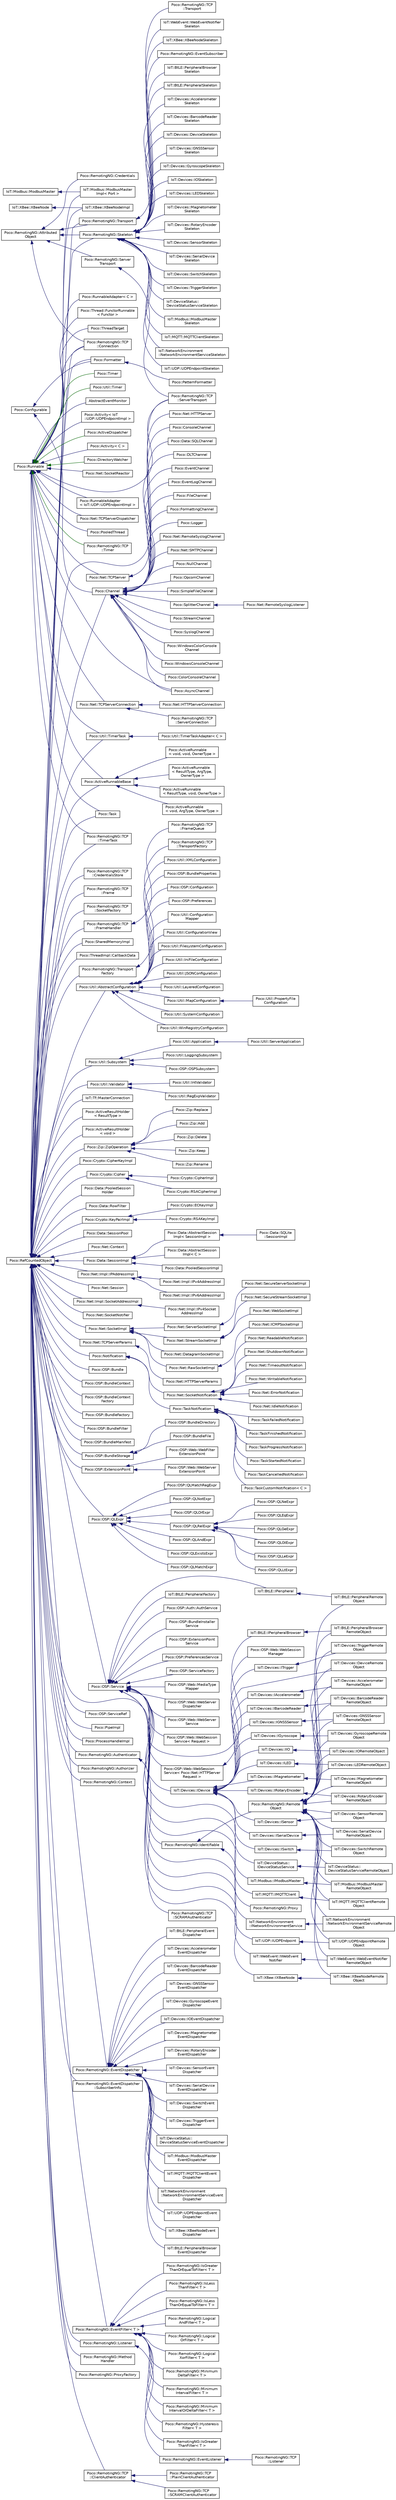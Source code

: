 digraph "Graphical Class Hierarchy"
{
 // LATEX_PDF_SIZE
  edge [fontname="Helvetica",fontsize="10",labelfontname="Helvetica",labelfontsize="10"];
  node [fontname="Helvetica",fontsize="10",shape=record];
  rankdir="LR";
  Node1937 [label="Poco::RemotingNG::Attributed\lObject",height=0.2,width=0.4,color="black", fillcolor="white", style="filled",URL="$classPoco_1_1RemotingNG_1_1AttributedObject.html",tooltip=" "];
  Node1937 -> Node1938 [dir="back",color="midnightblue",fontsize="10",style="solid",fontname="Helvetica"];
  Node1938 [label="Poco::RemotingNG::Credentials",height=0.2,width=0.4,color="black", fillcolor="white", style="filled",URL="$classPoco_1_1RemotingNG_1_1Credentials.html",tooltip=" "];
  Node1937 -> Node1939 [dir="back",color="midnightblue",fontsize="10",style="solid",fontname="Helvetica"];
  Node1939 [label="Poco::RemotingNG::Server\lTransport",height=0.2,width=0.4,color="black", fillcolor="white", style="filled",URL="$classPoco_1_1RemotingNG_1_1ServerTransport.html",tooltip=" "];
  Node1939 -> Node700 [dir="back",color="midnightblue",fontsize="10",style="solid",fontname="Helvetica"];
  Node700 [label="Poco::RemotingNG::TCP\l::ServerTransport",height=0.2,width=0.4,color="black", fillcolor="white", style="filled",URL="$classPoco_1_1RemotingNG_1_1TCP_1_1ServerTransport.html",tooltip="The ServerTransport implementation for the RemotingNG TCP transport."];
  Node1937 -> Node935 [dir="back",color="midnightblue",fontsize="10",style="solid",fontname="Helvetica"];
  Node935 [label="Poco::RemotingNG::Skeleton",height=0.2,width=0.4,color="black", fillcolor="white", style="filled",URL="$classPoco_1_1RemotingNG_1_1Skeleton.html",tooltip=" "];
  Node935 -> Node936 [dir="back",color="midnightblue",fontsize="10",style="solid",fontname="Helvetica"];
  Node936 [label="IoT::BtLE::PeripheralBrowser\lSkeleton",height=0.2,width=0.4,color="black", fillcolor="white", style="filled",URL="$classIoT_1_1BtLE_1_1PeripheralBrowserSkeleton.html",tooltip="This class provides browsing for available Bluetooth LE devices."];
  Node935 -> Node937 [dir="back",color="midnightblue",fontsize="10",style="solid",fontname="Helvetica"];
  Node937 [label="IoT::BtLE::PeripheralSkeleton",height=0.2,width=0.4,color="black", fillcolor="white", style="filled",URL="$classIoT_1_1BtLE_1_1PeripheralSkeleton.html",tooltip=" "];
  Node935 -> Node938 [dir="back",color="midnightblue",fontsize="10",style="solid",fontname="Helvetica"];
  Node938 [label="IoT::Devices::Accelerometer\lSkeleton",height=0.2,width=0.4,color="black", fillcolor="white", style="filled",URL="$classIoT_1_1Devices_1_1AccelerometerSkeleton.html",tooltip="The interface for three-axis Accelerometers."];
  Node935 -> Node939 [dir="back",color="midnightblue",fontsize="10",style="solid",fontname="Helvetica"];
  Node939 [label="IoT::Devices::BarcodeReader\lSkeleton",height=0.2,width=0.4,color="black", fillcolor="white", style="filled",URL="$classIoT_1_1Devices_1_1BarcodeReaderSkeleton.html",tooltip=" "];
  Node935 -> Node940 [dir="back",color="midnightblue",fontsize="10",style="solid",fontname="Helvetica"];
  Node940 [label="IoT::Devices::DeviceSkeleton",height=0.2,width=0.4,color="black", fillcolor="white", style="filled",URL="$classIoT_1_1Devices_1_1DeviceSkeleton.html",tooltip=" "];
  Node935 -> Node941 [dir="back",color="midnightblue",fontsize="10",style="solid",fontname="Helvetica"];
  Node941 [label="IoT::Devices::GNSSSensor\lSkeleton",height=0.2,width=0.4,color="black", fillcolor="white", style="filled",URL="$classIoT_1_1Devices_1_1GNSSSensorSkeleton.html",tooltip=" "];
  Node935 -> Node942 [dir="back",color="midnightblue",fontsize="10",style="solid",fontname="Helvetica"];
  Node942 [label="IoT::Devices::GyroscopeSkeleton",height=0.2,width=0.4,color="black", fillcolor="white", style="filled",URL="$classIoT_1_1Devices_1_1GyroscopeSkeleton.html",tooltip="The interface for three-axis Gyroscopes."];
  Node935 -> Node943 [dir="back",color="midnightblue",fontsize="10",style="solid",fontname="Helvetica"];
  Node943 [label="IoT::Devices::IOSkeleton",height=0.2,width=0.4,color="black", fillcolor="white", style="filled",URL="$classIoT_1_1Devices_1_1IOSkeleton.html",tooltip=" "];
  Node935 -> Node944 [dir="back",color="midnightblue",fontsize="10",style="solid",fontname="Helvetica"];
  Node944 [label="IoT::Devices::LEDSkeleton",height=0.2,width=0.4,color="black", fillcolor="white", style="filled",URL="$classIoT_1_1Devices_1_1LEDSkeleton.html",tooltip=" "];
  Node935 -> Node945 [dir="back",color="midnightblue",fontsize="10",style="solid",fontname="Helvetica"];
  Node945 [label="IoT::Devices::Magnetometer\lSkeleton",height=0.2,width=0.4,color="black", fillcolor="white", style="filled",URL="$classIoT_1_1Devices_1_1MagnetometerSkeleton.html",tooltip="The interface for three-axis Magnetometers."];
  Node935 -> Node946 [dir="back",color="midnightblue",fontsize="10",style="solid",fontname="Helvetica"];
  Node946 [label="IoT::Devices::RotaryEncoder\lSkeleton",height=0.2,width=0.4,color="black", fillcolor="white", style="filled",URL="$classIoT_1_1Devices_1_1RotaryEncoderSkeleton.html",tooltip="A rotary encoder with an optional push button."];
  Node935 -> Node947 [dir="back",color="midnightblue",fontsize="10",style="solid",fontname="Helvetica"];
  Node947 [label="IoT::Devices::SensorSkeleton",height=0.2,width=0.4,color="black", fillcolor="white", style="filled",URL="$classIoT_1_1Devices_1_1SensorSkeleton.html",tooltip=" "];
  Node935 -> Node948 [dir="back",color="midnightblue",fontsize="10",style="solid",fontname="Helvetica"];
  Node948 [label="IoT::Devices::SerialDevice\lSkeleton",height=0.2,width=0.4,color="black", fillcolor="white", style="filled",URL="$classIoT_1_1Devices_1_1SerialDeviceSkeleton.html",tooltip=" "];
  Node935 -> Node949 [dir="back",color="midnightblue",fontsize="10",style="solid",fontname="Helvetica"];
  Node949 [label="IoT::Devices::SwitchSkeleton",height=0.2,width=0.4,color="black", fillcolor="white", style="filled",URL="$classIoT_1_1Devices_1_1SwitchSkeleton.html",tooltip=" "];
  Node935 -> Node950 [dir="back",color="midnightblue",fontsize="10",style="solid",fontname="Helvetica"];
  Node950 [label="IoT::Devices::TriggerSkeleton",height=0.2,width=0.4,color="black", fillcolor="white", style="filled",URL="$classIoT_1_1Devices_1_1TriggerSkeleton.html",tooltip=" "];
  Node935 -> Node951 [dir="back",color="midnightblue",fontsize="10",style="solid",fontname="Helvetica"];
  Node951 [label="IoT::DeviceStatus::\lDeviceStatusServiceSkeleton",height=0.2,width=0.4,color="black", fillcolor="white", style="filled",URL="$classIoT_1_1DeviceStatus_1_1DeviceStatusServiceSkeleton.html",tooltip=" "];
  Node935 -> Node952 [dir="back",color="midnightblue",fontsize="10",style="solid",fontname="Helvetica"];
  Node952 [label="IoT::Modbus::ModbusMaster\lSkeleton",height=0.2,width=0.4,color="black", fillcolor="white", style="filled",URL="$classIoT_1_1Modbus_1_1ModbusMasterSkeleton.html",tooltip=" "];
  Node935 -> Node953 [dir="back",color="midnightblue",fontsize="10",style="solid",fontname="Helvetica"];
  Node953 [label="IoT::MQTT::MQTTClientSkeleton",height=0.2,width=0.4,color="black", fillcolor="white", style="filled",URL="$classIoT_1_1MQTT_1_1MQTTClientSkeleton.html",tooltip=" "];
  Node935 -> Node954 [dir="back",color="midnightblue",fontsize="10",style="solid",fontname="Helvetica"];
  Node954 [label="IoT::NetworkEnvironment\l::NetworkEnvironmentServiceSkeleton",height=0.2,width=0.4,color="black", fillcolor="white", style="filled",URL="$classIoT_1_1NetworkEnvironment_1_1NetworkEnvironmentServiceSkeleton.html",tooltip=" "];
  Node935 -> Node955 [dir="back",color="midnightblue",fontsize="10",style="solid",fontname="Helvetica"];
  Node955 [label="IoT::UDP::UDPEndpointSkeleton",height=0.2,width=0.4,color="black", fillcolor="white", style="filled",URL="$classIoT_1_1UDP_1_1UDPEndpointSkeleton.html",tooltip="The UDPEndpoint is used to receive and send UDP packets."];
  Node935 -> Node956 [dir="back",color="midnightblue",fontsize="10",style="solid",fontname="Helvetica"];
  Node956 [label="IoT::WebEvent::WebEventNotifier\lSkeleton",height=0.2,width=0.4,color="black", fillcolor="white", style="filled",URL="$classIoT_1_1WebEvent_1_1WebEventNotifierSkeleton.html",tooltip=" "];
  Node935 -> Node957 [dir="back",color="midnightblue",fontsize="10",style="solid",fontname="Helvetica"];
  Node957 [label="IoT::XBee::XBeeNodeSkeleton",height=0.2,width=0.4,color="black", fillcolor="white", style="filled",URL="$classIoT_1_1XBee_1_1XBeeNodeSkeleton.html",tooltip=" "];
  Node935 -> Node958 [dir="back",color="midnightblue",fontsize="10",style="solid",fontname="Helvetica"];
  Node958 [label="Poco::RemotingNG::EventSubscriber",height=0.2,width=0.4,color="black", fillcolor="white", style="filled",URL="$classPoco_1_1RemotingNG_1_1EventSubscriber.html",tooltip=" "];
  Node1937 -> Node699 [dir="back",color="midnightblue",fontsize="10",style="solid",fontname="Helvetica"];
  Node699 [label="Poco::RemotingNG::TCP\l::Connection",height=0.2,width=0.4,color="black", fillcolor="white", style="filled",URL="$classPoco_1_1RemotingNG_1_1TCP_1_1Connection.html",tooltip=" "];
  Node1937 -> Node967 [dir="back",color="midnightblue",fontsize="10",style="solid",fontname="Helvetica"];
  Node967 [label="Poco::RemotingNG::Transport",height=0.2,width=0.4,color="black", fillcolor="white", style="filled",URL="$classPoco_1_1RemotingNG_1_1Transport.html",tooltip=" "];
  Node967 -> Node968 [dir="back",color="midnightblue",fontsize="10",style="solid",fontname="Helvetica"];
  Node968 [label="Poco::RemotingNG::TCP\l::Transport",height=0.2,width=0.4,color="black", fillcolor="white", style="filled",URL="$classPoco_1_1RemotingNG_1_1TCP_1_1Transport.html",tooltip="The Transport implementation for RemotingNG TCP."];
  Node1775 [label="Poco::Configurable",height=0.2,width=0.4,color="black", fillcolor="white", style="filled",URL="$classPoco_1_1Configurable.html",tooltip=" "];
  Node1775 -> Node732 [dir="back",color="midnightblue",fontsize="10",style="solid",fontname="Helvetica"];
  Node732 [label="Poco::Channel",height=0.2,width=0.4,color="black", fillcolor="white", style="filled",URL="$classPoco_1_1Channel.html",tooltip=" "];
  Node732 -> Node689 [dir="back",color="midnightblue",fontsize="10",style="solid",fontname="Helvetica"];
  Node689 [label="Poco::AsyncChannel",height=0.2,width=0.4,color="black", fillcolor="white", style="filled",URL="$classPoco_1_1AsyncChannel.html",tooltip=" "];
  Node732 -> Node733 [dir="back",color="midnightblue",fontsize="10",style="solid",fontname="Helvetica"];
  Node733 [label="Poco::ColorConsoleChannel",height=0.2,width=0.4,color="black", fillcolor="white", style="filled",URL="$classPoco_1_1ColorConsoleChannel.html",tooltip=" "];
  Node732 -> Node734 [dir="back",color="midnightblue",fontsize="10",style="solid",fontname="Helvetica"];
  Node734 [label="Poco::ConsoleChannel",height=0.2,width=0.4,color="black", fillcolor="white", style="filled",URL="$classPoco_1_1ConsoleChannel.html",tooltip=" "];
  Node732 -> Node735 [dir="back",color="midnightblue",fontsize="10",style="solid",fontname="Helvetica"];
  Node735 [label="Poco::Data::SQLChannel",height=0.2,width=0.4,color="black", fillcolor="white", style="filled",URL="$classPoco_1_1Data_1_1SQLChannel.html",tooltip=" "];
  Node732 -> Node736 [dir="back",color="midnightblue",fontsize="10",style="solid",fontname="Helvetica"];
  Node736 [label="Poco::DLTChannel",height=0.2,width=0.4,color="black", fillcolor="white", style="filled",URL="$classPoco_1_1DLTChannel.html",tooltip=" "];
  Node732 -> Node737 [dir="back",color="midnightblue",fontsize="10",style="solid",fontname="Helvetica"];
  Node737 [label="Poco::EventChannel",height=0.2,width=0.4,color="black", fillcolor="white", style="filled",URL="$classPoco_1_1EventChannel.html",tooltip=" "];
  Node732 -> Node738 [dir="back",color="midnightblue",fontsize="10",style="solid",fontname="Helvetica"];
  Node738 [label="Poco::EventLogChannel",height=0.2,width=0.4,color="black", fillcolor="white", style="filled",URL="$classPoco_1_1EventLogChannel.html",tooltip=" "];
  Node732 -> Node739 [dir="back",color="midnightblue",fontsize="10",style="solid",fontname="Helvetica"];
  Node739 [label="Poco::FileChannel",height=0.2,width=0.4,color="black", fillcolor="white", style="filled",URL="$classPoco_1_1FileChannel.html",tooltip=" "];
  Node732 -> Node740 [dir="back",color="midnightblue",fontsize="10",style="solid",fontname="Helvetica"];
  Node740 [label="Poco::FormattingChannel",height=0.2,width=0.4,color="black", fillcolor="white", style="filled",URL="$classPoco_1_1FormattingChannel.html",tooltip=" "];
  Node732 -> Node741 [dir="back",color="midnightblue",fontsize="10",style="solid",fontname="Helvetica"];
  Node741 [label="Poco::Logger",height=0.2,width=0.4,color="black", fillcolor="white", style="filled",URL="$classPoco_1_1Logger.html",tooltip=" "];
  Node732 -> Node742 [dir="back",color="midnightblue",fontsize="10",style="solid",fontname="Helvetica"];
  Node742 [label="Poco::Net::RemoteSyslogChannel",height=0.2,width=0.4,color="black", fillcolor="white", style="filled",URL="$classPoco_1_1Net_1_1RemoteSyslogChannel.html",tooltip=" "];
  Node732 -> Node743 [dir="back",color="midnightblue",fontsize="10",style="solid",fontname="Helvetica"];
  Node743 [label="Poco::Net::SMTPChannel",height=0.2,width=0.4,color="black", fillcolor="white", style="filled",URL="$classPoco_1_1Net_1_1SMTPChannel.html",tooltip="This Channel implements SMTP (email) logging."];
  Node732 -> Node744 [dir="back",color="midnightblue",fontsize="10",style="solid",fontname="Helvetica"];
  Node744 [label="Poco::NullChannel",height=0.2,width=0.4,color="black", fillcolor="white", style="filled",URL="$classPoco_1_1NullChannel.html",tooltip=" "];
  Node732 -> Node745 [dir="back",color="midnightblue",fontsize="10",style="solid",fontname="Helvetica"];
  Node745 [label="Poco::OpcomChannel",height=0.2,width=0.4,color="black", fillcolor="white", style="filled",URL="$classPoco_1_1OpcomChannel.html",tooltip="A OpenVMS-only channel that uses the OpenVMS OPCOM service."];
  Node732 -> Node746 [dir="back",color="midnightblue",fontsize="10",style="solid",fontname="Helvetica"];
  Node746 [label="Poco::SimpleFileChannel",height=0.2,width=0.4,color="black", fillcolor="white", style="filled",URL="$classPoco_1_1SimpleFileChannel.html",tooltip=" "];
  Node732 -> Node747 [dir="back",color="midnightblue",fontsize="10",style="solid",fontname="Helvetica"];
  Node747 [label="Poco::SplitterChannel",height=0.2,width=0.4,color="black", fillcolor="white", style="filled",URL="$classPoco_1_1SplitterChannel.html",tooltip=" "];
  Node747 -> Node748 [dir="back",color="midnightblue",fontsize="10",style="solid",fontname="Helvetica"];
  Node748 [label="Poco::Net::RemoteSyslogListener",height=0.2,width=0.4,color="black", fillcolor="white", style="filled",URL="$classPoco_1_1Net_1_1RemoteSyslogListener.html",tooltip=" "];
  Node732 -> Node749 [dir="back",color="midnightblue",fontsize="10",style="solid",fontname="Helvetica"];
  Node749 [label="Poco::StreamChannel",height=0.2,width=0.4,color="black", fillcolor="white", style="filled",URL="$classPoco_1_1StreamChannel.html",tooltip=" "];
  Node732 -> Node750 [dir="back",color="midnightblue",fontsize="10",style="solid",fontname="Helvetica"];
  Node750 [label="Poco::SyslogChannel",height=0.2,width=0.4,color="black", fillcolor="white", style="filled",URL="$classPoco_1_1SyslogChannel.html",tooltip="This Unix-only channel works with the Unix syslog service."];
  Node732 -> Node751 [dir="back",color="midnightblue",fontsize="10",style="solid",fontname="Helvetica"];
  Node751 [label="Poco::WindowsColorConsole\lChannel",height=0.2,width=0.4,color="black", fillcolor="white", style="filled",URL="$classPoco_1_1WindowsColorConsoleChannel.html",tooltip=" "];
  Node732 -> Node752 [dir="back",color="midnightblue",fontsize="10",style="solid",fontname="Helvetica"];
  Node752 [label="Poco::WindowsConsoleChannel",height=0.2,width=0.4,color="black", fillcolor="white", style="filled",URL="$classPoco_1_1WindowsConsoleChannel.html",tooltip=" "];
  Node1775 -> Node768 [dir="back",color="midnightblue",fontsize="10",style="solid",fontname="Helvetica"];
  Node768 [label="Poco::Formatter",height=0.2,width=0.4,color="black", fillcolor="white", style="filled",URL="$classPoco_1_1Formatter.html",tooltip=" "];
  Node768 -> Node769 [dir="back",color="midnightblue",fontsize="10",style="solid",fontname="Helvetica"];
  Node769 [label="Poco::PatternFormatter",height=0.2,width=0.4,color="black", fillcolor="white", style="filled",URL="$classPoco_1_1PatternFormatter.html",tooltip=" "];
  Node1418 [label="IoT::Modbus::ModbusMaster",height=0.2,width=0.4,color="black", fillcolor="white", style="filled",URL="$classIoT_1_1Modbus_1_1ModbusMaster.html",tooltip=" "];
  Node1418 -> Node681 [dir="back",color="midnightblue",fontsize="10",style="solid",fontname="Helvetica"];
  Node681 [label="IoT::Modbus::ModbusMaster\lImpl\< Port \>",height=0.2,width=0.4,color="black", fillcolor="white", style="filled",URL="$classIoT_1_1Modbus_1_1ModbusMasterImpl.html",tooltip=" "];
  Node728 [label="Poco::RefCountedObject",height=0.2,width=0.4,color="black", fillcolor="white", style="filled",URL="$classPoco_1_1RefCountedObject.html",tooltip=" "];
  Node728 -> Node729 [dir="back",color="midnightblue",fontsize="10",style="solid",fontname="Helvetica"];
  Node729 [label="IoT::Tf::MasterConnection",height=0.2,width=0.4,color="black", fillcolor="white", style="filled",URL="$classIoT_1_1Tf_1_1MasterConnection.html",tooltip=" "];
  Node728 -> Node730 [dir="back",color="midnightblue",fontsize="10",style="solid",fontname="Helvetica"];
  Node730 [label="Poco::ActiveResultHolder\l\< ResultType \>",height=0.2,width=0.4,color="black", fillcolor="white", style="filled",URL="$classPoco_1_1ActiveResultHolder.html",tooltip=" "];
  Node728 -> Node731 [dir="back",color="midnightblue",fontsize="10",style="solid",fontname="Helvetica"];
  Node731 [label="Poco::ActiveResultHolder\l\< void \>",height=0.2,width=0.4,color="black", fillcolor="white", style="filled",URL="$classPoco_1_1ActiveResultHolder_3_01void_01_4.html",tooltip=" "];
  Node728 -> Node683 [dir="back",color="midnightblue",fontsize="10",style="solid",fontname="Helvetica"];
  Node683 [label="Poco::ActiveRunnableBase",height=0.2,width=0.4,color="black", fillcolor="white", style="filled",URL="$classPoco_1_1ActiveRunnableBase.html",tooltip="The base class for all ActiveRunnable instantiations."];
  Node683 -> Node684 [dir="back",color="midnightblue",fontsize="10",style="solid",fontname="Helvetica"];
  Node684 [label="Poco::ActiveRunnable\l\< ResultType, ArgType,\l OwnerType \>",height=0.2,width=0.4,color="black", fillcolor="white", style="filled",URL="$classPoco_1_1ActiveRunnable.html",tooltip=" "];
  Node683 -> Node685 [dir="back",color="midnightblue",fontsize="10",style="solid",fontname="Helvetica"];
  Node685 [label="Poco::ActiveRunnable\l\< ResultType, void, OwnerType \>",height=0.2,width=0.4,color="black", fillcolor="white", style="filled",URL="$classPoco_1_1ActiveRunnable_3_01ResultType_00_01void_00_01OwnerType_01_4.html",tooltip=" "];
  Node683 -> Node686 [dir="back",color="midnightblue",fontsize="10",style="solid",fontname="Helvetica"];
  Node686 [label="Poco::ActiveRunnable\l\< void, ArgType, OwnerType \>",height=0.2,width=0.4,color="black", fillcolor="white", style="filled",URL="$classPoco_1_1ActiveRunnable_3_01void_00_01ArgType_00_01OwnerType_01_4.html",tooltip=" "];
  Node683 -> Node687 [dir="back",color="midnightblue",fontsize="10",style="solid",fontname="Helvetica"];
  Node687 [label="Poco::ActiveRunnable\l\< void, void, OwnerType \>",height=0.2,width=0.4,color="black", fillcolor="white", style="filled",URL="$classPoco_1_1ActiveRunnable_3_01void_00_01void_00_01OwnerType_01_4.html",tooltip=" "];
  Node728 -> Node732 [dir="back",color="midnightblue",fontsize="10",style="solid",fontname="Helvetica"];
  Node728 -> Node753 [dir="back",color="midnightblue",fontsize="10",style="solid",fontname="Helvetica"];
  Node753 [label="Poco::Crypto::Cipher",height=0.2,width=0.4,color="black", fillcolor="white", style="filled",URL="$classPoco_1_1Crypto_1_1Cipher.html",tooltip=" "];
  Node753 -> Node754 [dir="back",color="midnightblue",fontsize="10",style="solid",fontname="Helvetica"];
  Node754 [label="Poco::Crypto::CipherImpl",height=0.2,width=0.4,color="black", fillcolor="white", style="filled",URL="$classPoco_1_1Crypto_1_1CipherImpl.html",tooltip="An implementation of the Cipher class for OpenSSL's crypto library."];
  Node753 -> Node755 [dir="back",color="midnightblue",fontsize="10",style="solid",fontname="Helvetica"];
  Node755 [label="Poco::Crypto::RSACipherImpl",height=0.2,width=0.4,color="black", fillcolor="white", style="filled",URL="$classPoco_1_1Crypto_1_1RSACipherImpl.html",tooltip=" "];
  Node728 -> Node756 [dir="back",color="midnightblue",fontsize="10",style="solid",fontname="Helvetica"];
  Node756 [label="Poco::Crypto::CipherKeyImpl",height=0.2,width=0.4,color="black", fillcolor="white", style="filled",URL="$classPoco_1_1Crypto_1_1CipherKeyImpl.html",tooltip="An implementation of the CipherKey class for OpenSSL's crypto library."];
  Node728 -> Node757 [dir="back",color="midnightblue",fontsize="10",style="solid",fontname="Helvetica"];
  Node757 [label="Poco::Crypto::KeyPairImpl",height=0.2,width=0.4,color="black", fillcolor="white", style="filled",URL="$classPoco_1_1Crypto_1_1KeyPairImpl.html",tooltip="Class KeyPairImpl."];
  Node757 -> Node758 [dir="back",color="midnightblue",fontsize="10",style="solid",fontname="Helvetica"];
  Node758 [label="Poco::Crypto::ECKeyImpl",height=0.2,width=0.4,color="black", fillcolor="white", style="filled",URL="$classPoco_1_1Crypto_1_1ECKeyImpl.html",tooltip="Elliptic Curve key clas implementation."];
  Node757 -> Node759 [dir="back",color="midnightblue",fontsize="10",style="solid",fontname="Helvetica"];
  Node759 [label="Poco::Crypto::RSAKeyImpl",height=0.2,width=0.4,color="black", fillcolor="white", style="filled",URL="$classPoco_1_1Crypto_1_1RSAKeyImpl.html",tooltip="class RSAKeyImpl"];
  Node728 -> Node760 [dir="back",color="midnightblue",fontsize="10",style="solid",fontname="Helvetica"];
  Node760 [label="Poco::Data::PooledSession\lHolder",height=0.2,width=0.4,color="black", fillcolor="white", style="filled",URL="$classPoco_1_1Data_1_1PooledSessionHolder.html",tooltip="This class is used by SessionPool to manage SessionImpl objects."];
  Node728 -> Node761 [dir="back",color="midnightblue",fontsize="10",style="solid",fontname="Helvetica"];
  Node761 [label="Poco::Data::RowFilter",height=0.2,width=0.4,color="black", fillcolor="white", style="filled",URL="$classPoco_1_1Data_1_1RowFilter.html",tooltip=" "];
  Node728 -> Node762 [dir="back",color="midnightblue",fontsize="10",style="solid",fontname="Helvetica"];
  Node762 [label="Poco::Data::SessionImpl",height=0.2,width=0.4,color="black", fillcolor="white", style="filled",URL="$classPoco_1_1Data_1_1SessionImpl.html",tooltip=" "];
  Node762 -> Node763 [dir="back",color="midnightblue",fontsize="10",style="solid",fontname="Helvetica"];
  Node763 [label="Poco::Data::AbstractSession\lImpl\< SessionImpl \>",height=0.2,width=0.4,color="black", fillcolor="white", style="filled",URL="$classPoco_1_1Data_1_1AbstractSessionImpl.html",tooltip=" "];
  Node763 -> Node764 [dir="back",color="midnightblue",fontsize="10",style="solid",fontname="Helvetica"];
  Node764 [label="Poco::Data::SQLite\l::SessionImpl",height=0.2,width=0.4,color="black", fillcolor="white", style="filled",URL="$classPoco_1_1Data_1_1SQLite_1_1SessionImpl.html",tooltip="Implements SessionImpl interface."];
  Node762 -> Node765 [dir="back",color="midnightblue",fontsize="10",style="solid",fontname="Helvetica"];
  Node765 [label="Poco::Data::AbstractSession\lImpl\< C \>",height=0.2,width=0.4,color="black", fillcolor="white", style="filled",URL="$classPoco_1_1Data_1_1AbstractSessionImpl.html",tooltip=" "];
  Node762 -> Node766 [dir="back",color="midnightblue",fontsize="10",style="solid",fontname="Helvetica"];
  Node766 [label="Poco::Data::PooledSessionImpl",height=0.2,width=0.4,color="black", fillcolor="white", style="filled",URL="$classPoco_1_1Data_1_1PooledSessionImpl.html",tooltip=" "];
  Node728 -> Node767 [dir="back",color="midnightblue",fontsize="10",style="solid",fontname="Helvetica"];
  Node767 [label="Poco::Data::SessionPool",height=0.2,width=0.4,color="black", fillcolor="white", style="filled",URL="$classPoco_1_1Data_1_1SessionPool.html",tooltip=" "];
  Node728 -> Node768 [dir="back",color="midnightblue",fontsize="10",style="solid",fontname="Helvetica"];
  Node728 -> Node770 [dir="back",color="midnightblue",fontsize="10",style="solid",fontname="Helvetica"];
  Node770 [label="Poco::Net::Context",height=0.2,width=0.4,color="black", fillcolor="white", style="filled",URL="$classPoco_1_1Net_1_1Context.html",tooltip=" "];
  Node728 -> Node771 [dir="back",color="midnightblue",fontsize="10",style="solid",fontname="Helvetica"];
  Node771 [label="Poco::Net::Impl::IPAddressImpl",height=0.2,width=0.4,color="black", fillcolor="white", style="filled",URL="$classPoco_1_1Net_1_1Impl_1_1IPAddressImpl.html",tooltip=" "];
  Node771 -> Node772 [dir="back",color="midnightblue",fontsize="10",style="solid",fontname="Helvetica"];
  Node772 [label="Poco::Net::Impl::IPv4AddressImpl",height=0.2,width=0.4,color="black", fillcolor="white", style="filled",URL="$classPoco_1_1Net_1_1Impl_1_1IPv4AddressImpl.html",tooltip=" "];
  Node771 -> Node773 [dir="back",color="midnightblue",fontsize="10",style="solid",fontname="Helvetica"];
  Node773 [label="Poco::Net::Impl::IPv6AddressImpl",height=0.2,width=0.4,color="black", fillcolor="white", style="filled",URL="$classPoco_1_1Net_1_1Impl_1_1IPv6AddressImpl.html",tooltip=" "];
  Node728 -> Node774 [dir="back",color="midnightblue",fontsize="10",style="solid",fontname="Helvetica"];
  Node774 [label="Poco::Net::Impl::SocketAddressImpl",height=0.2,width=0.4,color="black", fillcolor="white", style="filled",URL="$classPoco_1_1Net_1_1Impl_1_1SocketAddressImpl.html",tooltip=" "];
  Node774 -> Node775 [dir="back",color="midnightblue",fontsize="10",style="solid",fontname="Helvetica"];
  Node775 [label="Poco::Net::Impl::IPv4Socket\lAddressImpl",height=0.2,width=0.4,color="black", fillcolor="white", style="filled",URL="$classPoco_1_1Net_1_1Impl_1_1IPv4SocketAddressImpl.html",tooltip=" "];
  Node728 -> Node776 [dir="back",color="midnightblue",fontsize="10",style="solid",fontname="Helvetica"];
  Node776 [label="Poco::Net::Session",height=0.2,width=0.4,color="black", fillcolor="white", style="filled",URL="$classPoco_1_1Net_1_1Session.html",tooltip=" "];
  Node728 -> Node777 [dir="back",color="midnightblue",fontsize="10",style="solid",fontname="Helvetica"];
  Node777 [label="Poco::Net::SocketImpl",height=0.2,width=0.4,color="black", fillcolor="white", style="filled",URL="$classPoco_1_1Net_1_1SocketImpl.html",tooltip=" "];
  Node777 -> Node778 [dir="back",color="midnightblue",fontsize="10",style="solid",fontname="Helvetica"];
  Node778 [label="Poco::Net::DatagramSocketImpl",height=0.2,width=0.4,color="black", fillcolor="white", style="filled",URL="$classPoco_1_1Net_1_1DatagramSocketImpl.html",tooltip="This class implements an UDP socket."];
  Node777 -> Node779 [dir="back",color="midnightblue",fontsize="10",style="solid",fontname="Helvetica"];
  Node779 [label="Poco::Net::RawSocketImpl",height=0.2,width=0.4,color="black", fillcolor="white", style="filled",URL="$classPoco_1_1Net_1_1RawSocketImpl.html",tooltip="This class implements a raw socket."];
  Node779 -> Node780 [dir="back",color="midnightblue",fontsize="10",style="solid",fontname="Helvetica"];
  Node780 [label="Poco::Net::ICMPSocketImpl",height=0.2,width=0.4,color="black", fillcolor="white", style="filled",URL="$classPoco_1_1Net_1_1ICMPSocketImpl.html",tooltip="This class implements an ICMP socket."];
  Node777 -> Node781 [dir="back",color="midnightblue",fontsize="10",style="solid",fontname="Helvetica"];
  Node781 [label="Poco::Net::ServerSocketImpl",height=0.2,width=0.4,color="black", fillcolor="white", style="filled",URL="$classPoco_1_1Net_1_1ServerSocketImpl.html",tooltip="This class implements a TCP server socket."];
  Node781 -> Node782 [dir="back",color="midnightblue",fontsize="10",style="solid",fontname="Helvetica"];
  Node782 [label="Poco::Net::SecureServerSocketImpl",height=0.2,width=0.4,color="black", fillcolor="white", style="filled",URL="$classPoco_1_1Net_1_1SecureServerSocketImpl.html",tooltip="The SocketImpl class for SecureServerSocket."];
  Node777 -> Node783 [dir="back",color="midnightblue",fontsize="10",style="solid",fontname="Helvetica"];
  Node783 [label="Poco::Net::StreamSocketImpl",height=0.2,width=0.4,color="black", fillcolor="white", style="filled",URL="$classPoco_1_1Net_1_1StreamSocketImpl.html",tooltip="This class implements a TCP socket."];
  Node783 -> Node784 [dir="back",color="midnightblue",fontsize="10",style="solid",fontname="Helvetica"];
  Node784 [label="Poco::Net::SecureStreamSocketImpl",height=0.2,width=0.4,color="black", fillcolor="white", style="filled",URL="$classPoco_1_1Net_1_1SecureStreamSocketImpl.html",tooltip="This class implements a SSL stream socket."];
  Node783 -> Node785 [dir="back",color="midnightblue",fontsize="10",style="solid",fontname="Helvetica"];
  Node785 [label="Poco::Net::WebSocketImpl",height=0.2,width=0.4,color="black", fillcolor="white", style="filled",URL="$classPoco_1_1Net_1_1WebSocketImpl.html",tooltip=" "];
  Node728 -> Node786 [dir="back",color="midnightblue",fontsize="10",style="solid",fontname="Helvetica"];
  Node786 [label="Poco::Net::SocketNotifier",height=0.2,width=0.4,color="black", fillcolor="white", style="filled",URL="$classPoco_1_1Net_1_1SocketNotifier.html",tooltip=" "];
  Node728 -> Node787 [dir="back",color="midnightblue",fontsize="10",style="solid",fontname="Helvetica"];
  Node787 [label="Poco::Net::TCPServerParams",height=0.2,width=0.4,color="black", fillcolor="white", style="filled",URL="$classPoco_1_1Net_1_1TCPServerParams.html",tooltip=" "];
  Node787 -> Node788 [dir="back",color="midnightblue",fontsize="10",style="solid",fontname="Helvetica"];
  Node788 [label="Poco::Net::HTTPServerParams",height=0.2,width=0.4,color="black", fillcolor="white", style="filled",URL="$classPoco_1_1Net_1_1HTTPServerParams.html",tooltip=" "];
  Node728 -> Node789 [dir="back",color="midnightblue",fontsize="10",style="solid",fontname="Helvetica"];
  Node789 [label="Poco::Notification",height=0.2,width=0.4,color="black", fillcolor="white", style="filled",URL="$classPoco_1_1Notification.html",tooltip=" "];
  Node789 -> Node790 [dir="back",color="midnightblue",fontsize="10",style="solid",fontname="Helvetica"];
  Node790 [label="Poco::Net::SocketNotification",height=0.2,width=0.4,color="black", fillcolor="white", style="filled",URL="$classPoco_1_1Net_1_1SocketNotification.html",tooltip=" "];
  Node790 -> Node791 [dir="back",color="midnightblue",fontsize="10",style="solid",fontname="Helvetica"];
  Node791 [label="Poco::Net::ErrorNotification",height=0.2,width=0.4,color="black", fillcolor="white", style="filled",URL="$classPoco_1_1Net_1_1ErrorNotification.html",tooltip="This notification is sent if a socket has signalled an error."];
  Node790 -> Node792 [dir="back",color="midnightblue",fontsize="10",style="solid",fontname="Helvetica"];
  Node792 [label="Poco::Net::IdleNotification",height=0.2,width=0.4,color="black", fillcolor="white", style="filled",URL="$classPoco_1_1Net_1_1IdleNotification.html",tooltip=" "];
  Node790 -> Node793 [dir="back",color="midnightblue",fontsize="10",style="solid",fontname="Helvetica"];
  Node793 [label="Poco::Net::ReadableNotification",height=0.2,width=0.4,color="black", fillcolor="white", style="filled",URL="$classPoco_1_1Net_1_1ReadableNotification.html",tooltip="This notification is sent if a socket has become readable."];
  Node790 -> Node794 [dir="back",color="midnightblue",fontsize="10",style="solid",fontname="Helvetica"];
  Node794 [label="Poco::Net::ShutdownNotification",height=0.2,width=0.4,color="black", fillcolor="white", style="filled",URL="$classPoco_1_1Net_1_1ShutdownNotification.html",tooltip=" "];
  Node790 -> Node795 [dir="back",color="midnightblue",fontsize="10",style="solid",fontname="Helvetica"];
  Node795 [label="Poco::Net::TimeoutNotification",height=0.2,width=0.4,color="black", fillcolor="white", style="filled",URL="$classPoco_1_1Net_1_1TimeoutNotification.html",tooltip=" "];
  Node790 -> Node796 [dir="back",color="midnightblue",fontsize="10",style="solid",fontname="Helvetica"];
  Node796 [label="Poco::Net::WritableNotification",height=0.2,width=0.4,color="black", fillcolor="white", style="filled",URL="$classPoco_1_1Net_1_1WritableNotification.html",tooltip="This notification is sent if a socket has become writable."];
  Node789 -> Node797 [dir="back",color="midnightblue",fontsize="10",style="solid",fontname="Helvetica"];
  Node797 [label="Poco::TaskNotification",height=0.2,width=0.4,color="black", fillcolor="white", style="filled",URL="$classPoco_1_1TaskNotification.html",tooltip="Base class for TaskManager notifications."];
  Node797 -> Node798 [dir="back",color="midnightblue",fontsize="10",style="solid",fontname="Helvetica"];
  Node798 [label="Poco::TaskCancelledNotification",height=0.2,width=0.4,color="black", fillcolor="white", style="filled",URL="$classPoco_1_1TaskCancelledNotification.html",tooltip=" "];
  Node797 -> Node799 [dir="back",color="midnightblue",fontsize="10",style="solid",fontname="Helvetica"];
  Node799 [label="Poco::TaskCustomNotification\< C \>",height=0.2,width=0.4,color="black", fillcolor="white", style="filled",URL="$classPoco_1_1TaskCustomNotification.html",tooltip=" "];
  Node797 -> Node800 [dir="back",color="midnightblue",fontsize="10",style="solid",fontname="Helvetica"];
  Node800 [label="Poco::TaskFailedNotification",height=0.2,width=0.4,color="black", fillcolor="white", style="filled",URL="$classPoco_1_1TaskFailedNotification.html",tooltip=" "];
  Node797 -> Node801 [dir="back",color="midnightblue",fontsize="10",style="solid",fontname="Helvetica"];
  Node801 [label="Poco::TaskFinishedNotification",height=0.2,width=0.4,color="black", fillcolor="white", style="filled",URL="$classPoco_1_1TaskFinishedNotification.html",tooltip=" "];
  Node797 -> Node802 [dir="back",color="midnightblue",fontsize="10",style="solid",fontname="Helvetica"];
  Node802 [label="Poco::TaskProgressNotification",height=0.2,width=0.4,color="black", fillcolor="white", style="filled",URL="$classPoco_1_1TaskProgressNotification.html",tooltip=" "];
  Node797 -> Node803 [dir="back",color="midnightblue",fontsize="10",style="solid",fontname="Helvetica"];
  Node803 [label="Poco::TaskStartedNotification",height=0.2,width=0.4,color="black", fillcolor="white", style="filled",URL="$classPoco_1_1TaskStartedNotification.html",tooltip=" "];
  Node728 -> Node804 [dir="back",color="midnightblue",fontsize="10",style="solid",fontname="Helvetica"];
  Node804 [label="Poco::OSP::Bundle",height=0.2,width=0.4,color="black", fillcolor="white", style="filled",URL="$classPoco_1_1OSP_1_1Bundle.html",tooltip=" "];
  Node728 -> Node805 [dir="back",color="midnightblue",fontsize="10",style="solid",fontname="Helvetica"];
  Node805 [label="Poco::OSP::BundleContext",height=0.2,width=0.4,color="black", fillcolor="white", style="filled",URL="$classPoco_1_1OSP_1_1BundleContext.html",tooltip=" "];
  Node728 -> Node806 [dir="back",color="midnightblue",fontsize="10",style="solid",fontname="Helvetica"];
  Node806 [label="Poco::OSP::BundleContext\lFactory",height=0.2,width=0.4,color="black", fillcolor="white", style="filled",URL="$classPoco_1_1OSP_1_1BundleContextFactory.html",tooltip=" "];
  Node728 -> Node807 [dir="back",color="midnightblue",fontsize="10",style="solid",fontname="Helvetica"];
  Node807 [label="Poco::OSP::BundleFactory",height=0.2,width=0.4,color="black", fillcolor="white", style="filled",URL="$classPoco_1_1OSP_1_1BundleFactory.html",tooltip=" "];
  Node728 -> Node808 [dir="back",color="midnightblue",fontsize="10",style="solid",fontname="Helvetica"];
  Node808 [label="Poco::OSP::BundleFilter",height=0.2,width=0.4,color="black", fillcolor="white", style="filled",URL="$classPoco_1_1OSP_1_1BundleFilter.html",tooltip=" "];
  Node728 -> Node809 [dir="back",color="midnightblue",fontsize="10",style="solid",fontname="Helvetica"];
  Node809 [label="Poco::OSP::BundleManifest",height=0.2,width=0.4,color="black", fillcolor="white", style="filled",URL="$classPoco_1_1OSP_1_1BundleManifest.html",tooltip=" "];
  Node728 -> Node810 [dir="back",color="midnightblue",fontsize="10",style="solid",fontname="Helvetica"];
  Node810 [label="Poco::OSP::BundleStorage",height=0.2,width=0.4,color="black", fillcolor="white", style="filled",URL="$classPoco_1_1OSP_1_1BundleStorage.html",tooltip=" "];
  Node810 -> Node811 [dir="back",color="midnightblue",fontsize="10",style="solid",fontname="Helvetica"];
  Node811 [label="Poco::OSP::BundleDirectory",height=0.2,width=0.4,color="black", fillcolor="white", style="filled",URL="$classPoco_1_1OSP_1_1BundleDirectory.html",tooltip=" "];
  Node810 -> Node812 [dir="back",color="midnightblue",fontsize="10",style="solid",fontname="Helvetica"];
  Node812 [label="Poco::OSP::BundleFile",height=0.2,width=0.4,color="black", fillcolor="white", style="filled",URL="$classPoco_1_1OSP_1_1BundleFile.html",tooltip=" "];
  Node728 -> Node813 [dir="back",color="midnightblue",fontsize="10",style="solid",fontname="Helvetica"];
  Node813 [label="Poco::OSP::ExtensionPoint",height=0.2,width=0.4,color="black", fillcolor="white", style="filled",URL="$classPoco_1_1OSP_1_1ExtensionPoint.html",tooltip=" "];
  Node813 -> Node814 [dir="back",color="midnightblue",fontsize="10",style="solid",fontname="Helvetica"];
  Node814 [label="Poco::OSP::Web::WebFilter\lExtensionPoint",height=0.2,width=0.4,color="black", fillcolor="white", style="filled",URL="$classPoco_1_1OSP_1_1Web_1_1WebFilterExtensionPoint.html",tooltip=" "];
  Node813 -> Node815 [dir="back",color="midnightblue",fontsize="10",style="solid",fontname="Helvetica"];
  Node815 [label="Poco::OSP::Web::WebServer\lExtensionPoint",height=0.2,width=0.4,color="black", fillcolor="white", style="filled",URL="$classPoco_1_1OSP_1_1Web_1_1WebServerExtensionPoint.html",tooltip=" "];
  Node728 -> Node816 [dir="back",color="midnightblue",fontsize="10",style="solid",fontname="Helvetica"];
  Node816 [label="Poco::OSP::QLExpr",height=0.2,width=0.4,color="black", fillcolor="white", style="filled",URL="$classPoco_1_1OSP_1_1QLExpr.html",tooltip="The base class for all Query Language expressions."];
  Node816 -> Node817 [dir="back",color="midnightblue",fontsize="10",style="solid",fontname="Helvetica"];
  Node817 [label="Poco::OSP::QLAndExpr",height=0.2,width=0.4,color="black", fillcolor="white", style="filled",URL="$classPoco_1_1OSP_1_1QLAndExpr.html",tooltip=" "];
  Node816 -> Node818 [dir="back",color="midnightblue",fontsize="10",style="solid",fontname="Helvetica"];
  Node818 [label="Poco::OSP::QLExistsExpr",height=0.2,width=0.4,color="black", fillcolor="white", style="filled",URL="$classPoco_1_1OSP_1_1QLExistsExpr.html",tooltip=" "];
  Node816 -> Node819 [dir="back",color="midnightblue",fontsize="10",style="solid",fontname="Helvetica"];
  Node819 [label="Poco::OSP::QLMatchExpr",height=0.2,width=0.4,color="black", fillcolor="white", style="filled",URL="$classPoco_1_1OSP_1_1QLMatchExpr.html",tooltip=" "];
  Node816 -> Node820 [dir="back",color="midnightblue",fontsize="10",style="solid",fontname="Helvetica"];
  Node820 [label="Poco::OSP::QLMatchRegExpr",height=0.2,width=0.4,color="black", fillcolor="white", style="filled",URL="$classPoco_1_1OSP_1_1QLMatchRegExpr.html",tooltip=" "];
  Node816 -> Node821 [dir="back",color="midnightblue",fontsize="10",style="solid",fontname="Helvetica"];
  Node821 [label="Poco::OSP::QLNotExpr",height=0.2,width=0.4,color="black", fillcolor="white", style="filled",URL="$classPoco_1_1OSP_1_1QLNotExpr.html",tooltip=" "];
  Node816 -> Node822 [dir="back",color="midnightblue",fontsize="10",style="solid",fontname="Helvetica"];
  Node822 [label="Poco::OSP::QLOrExpr",height=0.2,width=0.4,color="black", fillcolor="white", style="filled",URL="$classPoco_1_1OSP_1_1QLOrExpr.html",tooltip=" "];
  Node816 -> Node823 [dir="back",color="midnightblue",fontsize="10",style="solid",fontname="Helvetica"];
  Node823 [label="Poco::OSP::QLRelExpr",height=0.2,width=0.4,color="black", fillcolor="white", style="filled",URL="$classPoco_1_1OSP_1_1QLRelExpr.html",tooltip=" "];
  Node823 -> Node824 [dir="back",color="midnightblue",fontsize="10",style="solid",fontname="Helvetica"];
  Node824 [label="Poco::OSP::QLEqExpr",height=0.2,width=0.4,color="black", fillcolor="white", style="filled",URL="$classPoco_1_1OSP_1_1QLEqExpr.html",tooltip=" "];
  Node823 -> Node825 [dir="back",color="midnightblue",fontsize="10",style="solid",fontname="Helvetica"];
  Node825 [label="Poco::OSP::QLGeExpr",height=0.2,width=0.4,color="black", fillcolor="white", style="filled",URL="$classPoco_1_1OSP_1_1QLGeExpr.html",tooltip=" "];
  Node823 -> Node826 [dir="back",color="midnightblue",fontsize="10",style="solid",fontname="Helvetica"];
  Node826 [label="Poco::OSP::QLGtExpr",height=0.2,width=0.4,color="black", fillcolor="white", style="filled",URL="$classPoco_1_1OSP_1_1QLGtExpr.html",tooltip=" "];
  Node823 -> Node827 [dir="back",color="midnightblue",fontsize="10",style="solid",fontname="Helvetica"];
  Node827 [label="Poco::OSP::QLLeExpr",height=0.2,width=0.4,color="black", fillcolor="white", style="filled",URL="$classPoco_1_1OSP_1_1QLLeExpr.html",tooltip=" "];
  Node823 -> Node828 [dir="back",color="midnightblue",fontsize="10",style="solid",fontname="Helvetica"];
  Node828 [label="Poco::OSP::QLLtExpr",height=0.2,width=0.4,color="black", fillcolor="white", style="filled",URL="$classPoco_1_1OSP_1_1QLLtExpr.html",tooltip=" "];
  Node823 -> Node829 [dir="back",color="midnightblue",fontsize="10",style="solid",fontname="Helvetica"];
  Node829 [label="Poco::OSP::QLNeExpr",height=0.2,width=0.4,color="black", fillcolor="white", style="filled",URL="$classPoco_1_1OSP_1_1QLNeExpr.html",tooltip=" "];
  Node728 -> Node830 [dir="back",color="midnightblue",fontsize="10",style="solid",fontname="Helvetica"];
  Node830 [label="Poco::OSP::Service",height=0.2,width=0.4,color="black", fillcolor="white", style="filled",URL="$classPoco_1_1OSP_1_1Service.html",tooltip=" "];
  Node830 -> Node831 [dir="back",color="midnightblue",fontsize="10",style="solid",fontname="Helvetica"];
  Node831 [label="IoT::BtLE::IPeripheral",height=0.2,width=0.4,color="black", fillcolor="white", style="filled",URL="$classIoT_1_1BtLE_1_1IPeripheral.html",tooltip=" "];
  Node831 -> Node832 [dir="back",color="midnightblue",fontsize="10",style="solid",fontname="Helvetica"];
  Node832 [label="IoT::BtLE::PeripheralRemote\lObject",height=0.2,width=0.4,color="black", fillcolor="white", style="filled",URL="$classIoT_1_1BtLE_1_1PeripheralRemoteObject.html",tooltip=" "];
  Node830 -> Node833 [dir="back",color="midnightblue",fontsize="10",style="solid",fontname="Helvetica"];
  Node833 [label="IoT::BtLE::IPeripheralBrowser",height=0.2,width=0.4,color="black", fillcolor="white", style="filled",URL="$classIoT_1_1BtLE_1_1IPeripheralBrowser.html",tooltip="This class provides browsing for available Bluetooth LE devices."];
  Node833 -> Node834 [dir="back",color="midnightblue",fontsize="10",style="solid",fontname="Helvetica"];
  Node834 [label="IoT::BtLE::PeripheralBrowser\lRemoteObject",height=0.2,width=0.4,color="black", fillcolor="white", style="filled",URL="$classIoT_1_1BtLE_1_1PeripheralBrowserRemoteObject.html",tooltip="This class provides browsing for available Bluetooth LE devices."];
  Node830 -> Node835 [dir="back",color="midnightblue",fontsize="10",style="solid",fontname="Helvetica"];
  Node835 [label="IoT::BtLE::PeripheralFactory",height=0.2,width=0.4,color="black", fillcolor="white", style="filled",URL="$classIoT_1_1BtLE_1_1PeripheralFactory.html",tooltip=" "];
  Node830 -> Node836 [dir="back",color="midnightblue",fontsize="10",style="solid",fontname="Helvetica"];
  Node836 [label="IoT::Devices::IDevice",height=0.2,width=0.4,color="black", fillcolor="white", style="filled",URL="$classIoT_1_1Devices_1_1IDevice.html",tooltip=" "];
  Node836 -> Node837 [dir="back",color="midnightblue",fontsize="10",style="solid",fontname="Helvetica"];
  Node837 [label="IoT::Devices::DeviceRemote\lObject",height=0.2,width=0.4,color="black", fillcolor="white", style="filled",URL="$classIoT_1_1Devices_1_1DeviceRemoteObject.html",tooltip=" "];
  Node836 -> Node838 [dir="back",color="midnightblue",fontsize="10",style="solid",fontname="Helvetica"];
  Node838 [label="IoT::Devices::IAccelerometer",height=0.2,width=0.4,color="black", fillcolor="white", style="filled",URL="$classIoT_1_1Devices_1_1IAccelerometer.html",tooltip="The interface for three-axis Accelerometers."];
  Node838 -> Node839 [dir="back",color="midnightblue",fontsize="10",style="solid",fontname="Helvetica"];
  Node839 [label="IoT::Devices::Accelerometer\lRemoteObject",height=0.2,width=0.4,color="black", fillcolor="white", style="filled",URL="$classIoT_1_1Devices_1_1AccelerometerRemoteObject.html",tooltip="The interface for three-axis Accelerometers."];
  Node836 -> Node840 [dir="back",color="midnightblue",fontsize="10",style="solid",fontname="Helvetica"];
  Node840 [label="IoT::Devices::IBarcodeReader",height=0.2,width=0.4,color="black", fillcolor="white", style="filled",URL="$classIoT_1_1Devices_1_1IBarcodeReader.html",tooltip=" "];
  Node840 -> Node841 [dir="back",color="midnightblue",fontsize="10",style="solid",fontname="Helvetica"];
  Node841 [label="IoT::Devices::BarcodeReader\lRemoteObject",height=0.2,width=0.4,color="black", fillcolor="white", style="filled",URL="$classIoT_1_1Devices_1_1BarcodeReaderRemoteObject.html",tooltip=" "];
  Node836 -> Node842 [dir="back",color="midnightblue",fontsize="10",style="solid",fontname="Helvetica"];
  Node842 [label="IoT::Devices::IGNSSSensor",height=0.2,width=0.4,color="black", fillcolor="white", style="filled",URL="$classIoT_1_1Devices_1_1IGNSSSensor.html",tooltip=" "];
  Node842 -> Node843 [dir="back",color="midnightblue",fontsize="10",style="solid",fontname="Helvetica"];
  Node843 [label="IoT::Devices::GNSSSensor\lRemoteObject",height=0.2,width=0.4,color="black", fillcolor="white", style="filled",URL="$classIoT_1_1Devices_1_1GNSSSensorRemoteObject.html",tooltip=" "];
  Node836 -> Node844 [dir="back",color="midnightblue",fontsize="10",style="solid",fontname="Helvetica"];
  Node844 [label="IoT::Devices::IGyroscope",height=0.2,width=0.4,color="black", fillcolor="white", style="filled",URL="$classIoT_1_1Devices_1_1IGyroscope.html",tooltip="The interface for three-axis Gyroscopes."];
  Node844 -> Node845 [dir="back",color="midnightblue",fontsize="10",style="solid",fontname="Helvetica"];
  Node845 [label="IoT::Devices::GyroscopeRemote\lObject",height=0.2,width=0.4,color="black", fillcolor="white", style="filled",URL="$classIoT_1_1Devices_1_1GyroscopeRemoteObject.html",tooltip="The interface for three-axis Gyroscopes."];
  Node836 -> Node846 [dir="back",color="midnightblue",fontsize="10",style="solid",fontname="Helvetica"];
  Node846 [label="IoT::Devices::IIO",height=0.2,width=0.4,color="black", fillcolor="white", style="filled",URL="$classIoT_1_1Devices_1_1IIO.html",tooltip=" "];
  Node846 -> Node847 [dir="back",color="midnightblue",fontsize="10",style="solid",fontname="Helvetica"];
  Node847 [label="IoT::Devices::IORemoteObject",height=0.2,width=0.4,color="black", fillcolor="white", style="filled",URL="$classIoT_1_1Devices_1_1IORemoteObject.html",tooltip=" "];
  Node836 -> Node848 [dir="back",color="midnightblue",fontsize="10",style="solid",fontname="Helvetica"];
  Node848 [label="IoT::Devices::ILED",height=0.2,width=0.4,color="black", fillcolor="white", style="filled",URL="$classIoT_1_1Devices_1_1ILED.html",tooltip=" "];
  Node848 -> Node849 [dir="back",color="midnightblue",fontsize="10",style="solid",fontname="Helvetica"];
  Node849 [label="IoT::Devices::LEDRemoteObject",height=0.2,width=0.4,color="black", fillcolor="white", style="filled",URL="$classIoT_1_1Devices_1_1LEDRemoteObject.html",tooltip=" "];
  Node836 -> Node850 [dir="back",color="midnightblue",fontsize="10",style="solid",fontname="Helvetica"];
  Node850 [label="IoT::Devices::IMagnetometer",height=0.2,width=0.4,color="black", fillcolor="white", style="filled",URL="$classIoT_1_1Devices_1_1IMagnetometer.html",tooltip="The interface for three-axis Magnetometers."];
  Node850 -> Node851 [dir="back",color="midnightblue",fontsize="10",style="solid",fontname="Helvetica"];
  Node851 [label="IoT::Devices::Magnetometer\lRemoteObject",height=0.2,width=0.4,color="black", fillcolor="white", style="filled",URL="$classIoT_1_1Devices_1_1MagnetometerRemoteObject.html",tooltip="The interface for three-axis Magnetometers."];
  Node836 -> Node852 [dir="back",color="midnightblue",fontsize="10",style="solid",fontname="Helvetica"];
  Node852 [label="IoT::Devices::IRotaryEncoder",height=0.2,width=0.4,color="black", fillcolor="white", style="filled",URL="$classIoT_1_1Devices_1_1IRotaryEncoder.html",tooltip="A rotary encoder with an optional push button."];
  Node852 -> Node853 [dir="back",color="midnightblue",fontsize="10",style="solid",fontname="Helvetica"];
  Node853 [label="IoT::Devices::RotaryEncoder\lRemoteObject",height=0.2,width=0.4,color="black", fillcolor="white", style="filled",URL="$classIoT_1_1Devices_1_1RotaryEncoderRemoteObject.html",tooltip="A rotary encoder with an optional push button."];
  Node836 -> Node854 [dir="back",color="midnightblue",fontsize="10",style="solid",fontname="Helvetica"];
  Node854 [label="IoT::Devices::ISensor",height=0.2,width=0.4,color="black", fillcolor="white", style="filled",URL="$classIoT_1_1Devices_1_1ISensor.html",tooltip=" "];
  Node854 -> Node855 [dir="back",color="midnightblue",fontsize="10",style="solid",fontname="Helvetica"];
  Node855 [label="IoT::Devices::SensorRemote\lObject",height=0.2,width=0.4,color="black", fillcolor="white", style="filled",URL="$classIoT_1_1Devices_1_1SensorRemoteObject.html",tooltip=" "];
  Node836 -> Node856 [dir="back",color="midnightblue",fontsize="10",style="solid",fontname="Helvetica"];
  Node856 [label="IoT::Devices::ISerialDevice",height=0.2,width=0.4,color="black", fillcolor="white", style="filled",URL="$classIoT_1_1Devices_1_1ISerialDevice.html",tooltip=" "];
  Node856 -> Node857 [dir="back",color="midnightblue",fontsize="10",style="solid",fontname="Helvetica"];
  Node857 [label="IoT::Devices::SerialDevice\lRemoteObject",height=0.2,width=0.4,color="black", fillcolor="white", style="filled",URL="$classIoT_1_1Devices_1_1SerialDeviceRemoteObject.html",tooltip=" "];
  Node836 -> Node858 [dir="back",color="midnightblue",fontsize="10",style="solid",fontname="Helvetica"];
  Node858 [label="IoT::Devices::ISwitch",height=0.2,width=0.4,color="black", fillcolor="white", style="filled",URL="$classIoT_1_1Devices_1_1ISwitch.html",tooltip=" "];
  Node858 -> Node859 [dir="back",color="midnightblue",fontsize="10",style="solid",fontname="Helvetica"];
  Node859 [label="IoT::Devices::SwitchRemote\lObject",height=0.2,width=0.4,color="black", fillcolor="white", style="filled",URL="$classIoT_1_1Devices_1_1SwitchRemoteObject.html",tooltip=" "];
  Node836 -> Node860 [dir="back",color="midnightblue",fontsize="10",style="solid",fontname="Helvetica"];
  Node860 [label="IoT::Devices::ITrigger",height=0.2,width=0.4,color="black", fillcolor="white", style="filled",URL="$classIoT_1_1Devices_1_1ITrigger.html",tooltip=" "];
  Node860 -> Node861 [dir="back",color="midnightblue",fontsize="10",style="solid",fontname="Helvetica"];
  Node861 [label="IoT::Devices::TriggerRemote\lObject",height=0.2,width=0.4,color="black", fillcolor="white", style="filled",URL="$classIoT_1_1Devices_1_1TriggerRemoteObject.html",tooltip=" "];
  Node830 -> Node862 [dir="back",color="midnightblue",fontsize="10",style="solid",fontname="Helvetica"];
  Node862 [label="IoT::DeviceStatus::\lIDeviceStatusService",height=0.2,width=0.4,color="black", fillcolor="white", style="filled",URL="$classIoT_1_1DeviceStatus_1_1IDeviceStatusService.html",tooltip=" "];
  Node862 -> Node863 [dir="back",color="midnightblue",fontsize="10",style="solid",fontname="Helvetica"];
  Node863 [label="IoT::DeviceStatus::\lDeviceStatusServiceRemoteObject",height=0.2,width=0.4,color="black", fillcolor="white", style="filled",URL="$classIoT_1_1DeviceStatus_1_1DeviceStatusServiceRemoteObject.html",tooltip=" "];
  Node830 -> Node864 [dir="back",color="midnightblue",fontsize="10",style="solid",fontname="Helvetica"];
  Node864 [label="IoT::Modbus::IModbusMaster",height=0.2,width=0.4,color="black", fillcolor="white", style="filled",URL="$classIoT_1_1Modbus_1_1IModbusMaster.html",tooltip=" "];
  Node864 -> Node865 [dir="back",color="midnightblue",fontsize="10",style="solid",fontname="Helvetica"];
  Node865 [label="IoT::Modbus::ModbusMaster\lRemoteObject",height=0.2,width=0.4,color="black", fillcolor="white", style="filled",URL="$classIoT_1_1Modbus_1_1ModbusMasterRemoteObject.html",tooltip=" "];
  Node830 -> Node866 [dir="back",color="midnightblue",fontsize="10",style="solid",fontname="Helvetica"];
  Node866 [label="IoT::MQTT::IMQTTClient",height=0.2,width=0.4,color="black", fillcolor="white", style="filled",URL="$classIoT_1_1MQTT_1_1IMQTTClient.html",tooltip=" "];
  Node866 -> Node867 [dir="back",color="midnightblue",fontsize="10",style="solid",fontname="Helvetica"];
  Node867 [label="IoT::MQTT::MQTTClientRemote\lObject",height=0.2,width=0.4,color="black", fillcolor="white", style="filled",URL="$classIoT_1_1MQTT_1_1MQTTClientRemoteObject.html",tooltip=" "];
  Node830 -> Node868 [dir="back",color="midnightblue",fontsize="10",style="solid",fontname="Helvetica"];
  Node868 [label="IoT::NetworkEnvironment\l::INetworkEnvironmentService",height=0.2,width=0.4,color="black", fillcolor="white", style="filled",URL="$classIoT_1_1NetworkEnvironment_1_1INetworkEnvironmentService.html",tooltip=" "];
  Node868 -> Node869 [dir="back",color="midnightblue",fontsize="10",style="solid",fontname="Helvetica"];
  Node869 [label="IoT::NetworkEnvironment\l::NetworkEnvironmentServiceRemote\lObject",height=0.2,width=0.4,color="black", fillcolor="white", style="filled",URL="$classIoT_1_1NetworkEnvironment_1_1NetworkEnvironmentServiceRemoteObject.html",tooltip=" "];
  Node830 -> Node870 [dir="back",color="midnightblue",fontsize="10",style="solid",fontname="Helvetica"];
  Node870 [label="IoT::UDP::IUDPEndpoint",height=0.2,width=0.4,color="black", fillcolor="white", style="filled",URL="$classIoT_1_1UDP_1_1IUDPEndpoint.html",tooltip="The UDPEndpoint is used to receive and send UDP packets."];
  Node870 -> Node871 [dir="back",color="midnightblue",fontsize="10",style="solid",fontname="Helvetica"];
  Node871 [label="IoT::UDP::UDPEndpointRemote\lObject",height=0.2,width=0.4,color="black", fillcolor="white", style="filled",URL="$classIoT_1_1UDP_1_1UDPEndpointRemoteObject.html",tooltip="The UDPEndpoint is used to receive and send UDP packets."];
  Node830 -> Node872 [dir="back",color="midnightblue",fontsize="10",style="solid",fontname="Helvetica"];
  Node872 [label="IoT::WebEvent::IWebEvent\lNotifier",height=0.2,width=0.4,color="black", fillcolor="white", style="filled",URL="$classIoT_1_1WebEvent_1_1IWebEventNotifier.html",tooltip=" "];
  Node872 -> Node873 [dir="back",color="midnightblue",fontsize="10",style="solid",fontname="Helvetica"];
  Node873 [label="IoT::WebEvent::WebEventNotifier\lRemoteObject",height=0.2,width=0.4,color="black", fillcolor="white", style="filled",URL="$classIoT_1_1WebEvent_1_1WebEventNotifierRemoteObject.html",tooltip=" "];
  Node830 -> Node874 [dir="back",color="midnightblue",fontsize="10",style="solid",fontname="Helvetica"];
  Node874 [label="IoT::XBee::IXBeeNode",height=0.2,width=0.4,color="black", fillcolor="white", style="filled",URL="$classIoT_1_1XBee_1_1IXBeeNode.html",tooltip=" "];
  Node874 -> Node875 [dir="back",color="midnightblue",fontsize="10",style="solid",fontname="Helvetica"];
  Node875 [label="IoT::XBee::XBeeNodeRemote\lObject",height=0.2,width=0.4,color="black", fillcolor="white", style="filled",URL="$classIoT_1_1XBee_1_1XBeeNodeRemoteObject.html",tooltip=" "];
  Node830 -> Node876 [dir="back",color="midnightblue",fontsize="10",style="solid",fontname="Helvetica"];
  Node876 [label="Poco::OSP::Auth::AuthService",height=0.2,width=0.4,color="black", fillcolor="white", style="filled",URL="$classPoco_1_1OSP_1_1Auth_1_1AuthService.html",tooltip=" "];
  Node830 -> Node877 [dir="back",color="midnightblue",fontsize="10",style="solid",fontname="Helvetica"];
  Node877 [label="Poco::OSP::BundleInstaller\lService",height=0.2,width=0.4,color="black", fillcolor="white", style="filled",URL="$classPoco_1_1OSP_1_1BundleInstallerService.html",tooltip=" "];
  Node830 -> Node878 [dir="back",color="midnightblue",fontsize="10",style="solid",fontname="Helvetica"];
  Node878 [label="Poco::OSP::ExtensionPoint\lService",height=0.2,width=0.4,color="black", fillcolor="white", style="filled",URL="$classPoco_1_1OSP_1_1ExtensionPointService.html",tooltip=" "];
  Node830 -> Node879 [dir="back",color="midnightblue",fontsize="10",style="solid",fontname="Helvetica"];
  Node879 [label="Poco::OSP::PreferencesService",height=0.2,width=0.4,color="black", fillcolor="white", style="filled",URL="$classPoco_1_1OSP_1_1PreferencesService.html",tooltip=" "];
  Node830 -> Node880 [dir="back",color="midnightblue",fontsize="10",style="solid",fontname="Helvetica"];
  Node880 [label="Poco::OSP::ServiceFactory",height=0.2,width=0.4,color="black", fillcolor="white", style="filled",URL="$classPoco_1_1OSP_1_1ServiceFactory.html",tooltip=" "];
  Node830 -> Node881 [dir="back",color="midnightblue",fontsize="10",style="solid",fontname="Helvetica"];
  Node881 [label="Poco::OSP::Web::MediaType\lMapper",height=0.2,width=0.4,color="black", fillcolor="white", style="filled",URL="$classPoco_1_1OSP_1_1Web_1_1MediaTypeMapper.html",tooltip=" "];
  Node830 -> Node882 [dir="back",color="midnightblue",fontsize="10",style="solid",fontname="Helvetica"];
  Node882 [label="Poco::OSP::Web::WebServer\lDispatcher",height=0.2,width=0.4,color="black", fillcolor="white", style="filled",URL="$classPoco_1_1OSP_1_1Web_1_1WebServerDispatcher.html",tooltip=" "];
  Node830 -> Node883 [dir="back",color="midnightblue",fontsize="10",style="solid",fontname="Helvetica"];
  Node883 [label="Poco::OSP::Web::WebServer\lService",height=0.2,width=0.4,color="black", fillcolor="white", style="filled",URL="$classPoco_1_1OSP_1_1Web_1_1WebServerService.html",tooltip=" "];
  Node830 -> Node884 [dir="back",color="midnightblue",fontsize="10",style="solid",fontname="Helvetica"];
  Node884 [label="Poco::OSP::Web::WebSession\lService\< Request \>",height=0.2,width=0.4,color="black", fillcolor="white", style="filled",URL="$classPoco_1_1OSP_1_1Web_1_1WebSessionService.html",tooltip=" "];
  Node830 -> Node885 [dir="back",color="midnightblue",fontsize="10",style="solid",fontname="Helvetica"];
  Node885 [label="Poco::OSP::Web::WebSession\lService\< Poco::Net::HTTPServer\lRequest \>",height=0.2,width=0.4,color="black", fillcolor="white", style="filled",URL="$classPoco_1_1OSP_1_1Web_1_1WebSessionService.html",tooltip=" "];
  Node885 -> Node886 [dir="back",color="midnightblue",fontsize="10",style="solid",fontname="Helvetica"];
  Node886 [label="Poco::OSP::Web::WebSession\lManager",height=0.2,width=0.4,color="black", fillcolor="white", style="filled",URL="$classPoco_1_1OSP_1_1Web_1_1WebSessionManager.html",tooltip=" "];
  Node728 -> Node887 [dir="back",color="midnightblue",fontsize="10",style="solid",fontname="Helvetica"];
  Node887 [label="Poco::OSP::ServiceRef",height=0.2,width=0.4,color="black", fillcolor="white", style="filled",URL="$classPoco_1_1OSP_1_1ServiceRef.html",tooltip=" "];
  Node728 -> Node888 [dir="back",color="midnightblue",fontsize="10",style="solid",fontname="Helvetica"];
  Node888 [label="Poco::PipeImpl",height=0.2,width=0.4,color="black", fillcolor="white", style="filled",URL="$classPoco_1_1PipeImpl.html",tooltip=" "];
  Node728 -> Node889 [dir="back",color="midnightblue",fontsize="10",style="solid",fontname="Helvetica"];
  Node889 [label="Poco::ProcessHandleImpl",height=0.2,width=0.4,color="black", fillcolor="white", style="filled",URL="$classPoco_1_1ProcessHandleImpl.html",tooltip=" "];
  Node728 -> Node890 [dir="back",color="midnightblue",fontsize="10",style="solid",fontname="Helvetica"];
  Node890 [label="Poco::RemotingNG::Authenticator",height=0.2,width=0.4,color="black", fillcolor="white", style="filled",URL="$classPoco_1_1RemotingNG_1_1Authenticator.html",tooltip=" "];
  Node890 -> Node891 [dir="back",color="midnightblue",fontsize="10",style="solid",fontname="Helvetica"];
  Node891 [label="Poco::RemotingNG::TCP\l::SCRAMAuthenticator",height=0.2,width=0.4,color="black", fillcolor="white", style="filled",URL="$classPoco_1_1RemotingNG_1_1TCP_1_1SCRAMAuthenticator.html",tooltip=" "];
  Node728 -> Node892 [dir="back",color="midnightblue",fontsize="10",style="solid",fontname="Helvetica"];
  Node892 [label="Poco::RemotingNG::Authorizer",height=0.2,width=0.4,color="black", fillcolor="white", style="filled",URL="$classPoco_1_1RemotingNG_1_1Authorizer.html",tooltip=" "];
  Node728 -> Node893 [dir="back",color="midnightblue",fontsize="10",style="solid",fontname="Helvetica"];
  Node893 [label="Poco::RemotingNG::Context",height=0.2,width=0.4,color="black", fillcolor="white", style="filled",URL="$classPoco_1_1RemotingNG_1_1Context.html",tooltip=" "];
  Node728 -> Node894 [dir="back",color="midnightblue",fontsize="10",style="solid",fontname="Helvetica"];
  Node894 [label="Poco::RemotingNG::EventDispatcher",height=0.2,width=0.4,color="black", fillcolor="white", style="filled",URL="$classPoco_1_1RemotingNG_1_1EventDispatcher.html",tooltip=" "];
  Node894 -> Node895 [dir="back",color="midnightblue",fontsize="10",style="solid",fontname="Helvetica"];
  Node895 [label="IoT::BtLE::PeripheralBrowser\lEventDispatcher",height=0.2,width=0.4,color="black", fillcolor="white", style="filled",URL="$classIoT_1_1BtLE_1_1PeripheralBrowserEventDispatcher.html",tooltip="This class provides browsing for available Bluetooth LE devices."];
  Node894 -> Node896 [dir="back",color="midnightblue",fontsize="10",style="solid",fontname="Helvetica"];
  Node896 [label="IoT::BtLE::PeripheralEvent\lDispatcher",height=0.2,width=0.4,color="black", fillcolor="white", style="filled",URL="$classIoT_1_1BtLE_1_1PeripheralEventDispatcher.html",tooltip=" "];
  Node894 -> Node897 [dir="back",color="midnightblue",fontsize="10",style="solid",fontname="Helvetica"];
  Node897 [label="IoT::Devices::Accelerometer\lEventDispatcher",height=0.2,width=0.4,color="black", fillcolor="white", style="filled",URL="$classIoT_1_1Devices_1_1AccelerometerEventDispatcher.html",tooltip="The interface for three-axis Accelerometers."];
  Node894 -> Node898 [dir="back",color="midnightblue",fontsize="10",style="solid",fontname="Helvetica"];
  Node898 [label="IoT::Devices::BarcodeReader\lEventDispatcher",height=0.2,width=0.4,color="black", fillcolor="white", style="filled",URL="$classIoT_1_1Devices_1_1BarcodeReaderEventDispatcher.html",tooltip=" "];
  Node894 -> Node899 [dir="back",color="midnightblue",fontsize="10",style="solid",fontname="Helvetica"];
  Node899 [label="IoT::Devices::GNSSSensor\lEventDispatcher",height=0.2,width=0.4,color="black", fillcolor="white", style="filled",URL="$classIoT_1_1Devices_1_1GNSSSensorEventDispatcher.html",tooltip=" "];
  Node894 -> Node900 [dir="back",color="midnightblue",fontsize="10",style="solid",fontname="Helvetica"];
  Node900 [label="IoT::Devices::GyroscopeEvent\lDispatcher",height=0.2,width=0.4,color="black", fillcolor="white", style="filled",URL="$classIoT_1_1Devices_1_1GyroscopeEventDispatcher.html",tooltip="The interface for three-axis Gyroscopes."];
  Node894 -> Node901 [dir="back",color="midnightblue",fontsize="10",style="solid",fontname="Helvetica"];
  Node901 [label="IoT::Devices::IOEventDispatcher",height=0.2,width=0.4,color="black", fillcolor="white", style="filled",URL="$classIoT_1_1Devices_1_1IOEventDispatcher.html",tooltip=" "];
  Node894 -> Node902 [dir="back",color="midnightblue",fontsize="10",style="solid",fontname="Helvetica"];
  Node902 [label="IoT::Devices::Magnetometer\lEventDispatcher",height=0.2,width=0.4,color="black", fillcolor="white", style="filled",URL="$classIoT_1_1Devices_1_1MagnetometerEventDispatcher.html",tooltip="The interface for three-axis Magnetometers."];
  Node894 -> Node903 [dir="back",color="midnightblue",fontsize="10",style="solid",fontname="Helvetica"];
  Node903 [label="IoT::Devices::RotaryEncoder\lEventDispatcher",height=0.2,width=0.4,color="black", fillcolor="white", style="filled",URL="$classIoT_1_1Devices_1_1RotaryEncoderEventDispatcher.html",tooltip="A rotary encoder with an optional push button."];
  Node894 -> Node904 [dir="back",color="midnightblue",fontsize="10",style="solid",fontname="Helvetica"];
  Node904 [label="IoT::Devices::SensorEvent\lDispatcher",height=0.2,width=0.4,color="black", fillcolor="white", style="filled",URL="$classIoT_1_1Devices_1_1SensorEventDispatcher.html",tooltip=" "];
  Node894 -> Node905 [dir="back",color="midnightblue",fontsize="10",style="solid",fontname="Helvetica"];
  Node905 [label="IoT::Devices::SerialDevice\lEventDispatcher",height=0.2,width=0.4,color="black", fillcolor="white", style="filled",URL="$classIoT_1_1Devices_1_1SerialDeviceEventDispatcher.html",tooltip=" "];
  Node894 -> Node906 [dir="back",color="midnightblue",fontsize="10",style="solid",fontname="Helvetica"];
  Node906 [label="IoT::Devices::SwitchEvent\lDispatcher",height=0.2,width=0.4,color="black", fillcolor="white", style="filled",URL="$classIoT_1_1Devices_1_1SwitchEventDispatcher.html",tooltip=" "];
  Node894 -> Node907 [dir="back",color="midnightblue",fontsize="10",style="solid",fontname="Helvetica"];
  Node907 [label="IoT::Devices::TriggerEvent\lDispatcher",height=0.2,width=0.4,color="black", fillcolor="white", style="filled",URL="$classIoT_1_1Devices_1_1TriggerEventDispatcher.html",tooltip=" "];
  Node894 -> Node908 [dir="back",color="midnightblue",fontsize="10",style="solid",fontname="Helvetica"];
  Node908 [label="IoT::DeviceStatus::\lDeviceStatusServiceEventDispatcher",height=0.2,width=0.4,color="black", fillcolor="white", style="filled",URL="$classIoT_1_1DeviceStatus_1_1DeviceStatusServiceEventDispatcher.html",tooltip=" "];
  Node894 -> Node909 [dir="back",color="midnightblue",fontsize="10",style="solid",fontname="Helvetica"];
  Node909 [label="IoT::Modbus::ModbusMaster\lEventDispatcher",height=0.2,width=0.4,color="black", fillcolor="white", style="filled",URL="$classIoT_1_1Modbus_1_1ModbusMasterEventDispatcher.html",tooltip=" "];
  Node894 -> Node910 [dir="back",color="midnightblue",fontsize="10",style="solid",fontname="Helvetica"];
  Node910 [label="IoT::MQTT::MQTTClientEvent\lDispatcher",height=0.2,width=0.4,color="black", fillcolor="white", style="filled",URL="$classIoT_1_1MQTT_1_1MQTTClientEventDispatcher.html",tooltip=" "];
  Node894 -> Node911 [dir="back",color="midnightblue",fontsize="10",style="solid",fontname="Helvetica"];
  Node911 [label="IoT::NetworkEnvironment\l::NetworkEnvironmentServiceEvent\lDispatcher",height=0.2,width=0.4,color="black", fillcolor="white", style="filled",URL="$classIoT_1_1NetworkEnvironment_1_1NetworkEnvironmentServiceEventDispatcher.html",tooltip=" "];
  Node894 -> Node912 [dir="back",color="midnightblue",fontsize="10",style="solid",fontname="Helvetica"];
  Node912 [label="IoT::UDP::UDPEndpointEvent\lDispatcher",height=0.2,width=0.4,color="black", fillcolor="white", style="filled",URL="$classIoT_1_1UDP_1_1UDPEndpointEventDispatcher.html",tooltip="The UDPEndpoint is used to receive and send UDP packets."];
  Node894 -> Node913 [dir="back",color="midnightblue",fontsize="10",style="solid",fontname="Helvetica"];
  Node913 [label="IoT::XBee::XBeeNodeEvent\lDispatcher",height=0.2,width=0.4,color="black", fillcolor="white", style="filled",URL="$classIoT_1_1XBee_1_1XBeeNodeEventDispatcher.html",tooltip=" "];
  Node728 -> Node914 [dir="back",color="midnightblue",fontsize="10",style="solid",fontname="Helvetica"];
  Node914 [label="Poco::RemotingNG::EventDispatcher\l::SubscriberInfo",height=0.2,width=0.4,color="black", fillcolor="white", style="filled",URL="$structPoco_1_1RemotingNG_1_1EventDispatcher_1_1SubscriberInfo.html",tooltip=" "];
  Node728 -> Node915 [dir="back",color="midnightblue",fontsize="10",style="solid",fontname="Helvetica"];
  Node915 [label="Poco::RemotingNG::EventFilter\< T \>",height=0.2,width=0.4,color="black", fillcolor="white", style="filled",URL="$classPoco_1_1RemotingNG_1_1EventFilter.html",tooltip="The interface template for event filters."];
  Node915 -> Node916 [dir="back",color="midnightblue",fontsize="10",style="solid",fontname="Helvetica"];
  Node916 [label="Poco::RemotingNG::Hysteresis\lFilter\< T \>",height=0.2,width=0.4,color="black", fillcolor="white", style="filled",URL="$classPoco_1_1RemotingNG_1_1HysteresisFilter.html",tooltip=" "];
  Node915 -> Node917 [dir="back",color="midnightblue",fontsize="10",style="solid",fontname="Helvetica"];
  Node917 [label="Poco::RemotingNG::IsGreater\lThanFilter\< T \>",height=0.2,width=0.4,color="black", fillcolor="white", style="filled",URL="$classPoco_1_1RemotingNG_1_1IsGreaterThanFilter.html",tooltip="This filter only accepts values greater than a given limit."];
  Node915 -> Node918 [dir="back",color="midnightblue",fontsize="10",style="solid",fontname="Helvetica"];
  Node918 [label="Poco::RemotingNG::IsGreater\lThanOrEqualToFilter\< T \>",height=0.2,width=0.4,color="black", fillcolor="white", style="filled",URL="$classPoco_1_1RemotingNG_1_1IsGreaterThanOrEqualToFilter.html",tooltip="This filter only accepts values greater than or equal to a given limit."];
  Node915 -> Node919 [dir="back",color="midnightblue",fontsize="10",style="solid",fontname="Helvetica"];
  Node919 [label="Poco::RemotingNG::IsLess\lThanFilter\< T \>",height=0.2,width=0.4,color="black", fillcolor="white", style="filled",URL="$classPoco_1_1RemotingNG_1_1IsLessThanFilter.html",tooltip="This filter only accepts values less than a given limit."];
  Node915 -> Node920 [dir="back",color="midnightblue",fontsize="10",style="solid",fontname="Helvetica"];
  Node920 [label="Poco::RemotingNG::IsLess\lThanOrEqualToFilter\< T \>",height=0.2,width=0.4,color="black", fillcolor="white", style="filled",URL="$classPoco_1_1RemotingNG_1_1IsLessThanOrEqualToFilter.html",tooltip="This filter only accepts values less than or equal to a given limit."];
  Node915 -> Node921 [dir="back",color="midnightblue",fontsize="10",style="solid",fontname="Helvetica"];
  Node921 [label="Poco::RemotingNG::Logical\lAndFilter\< T \>",height=0.2,width=0.4,color="black", fillcolor="white", style="filled",URL="$classPoco_1_1RemotingNG_1_1LogicalAndFilter.html",tooltip="This filter only accepts values if both of the sub filters accept the value."];
  Node915 -> Node922 [dir="back",color="midnightblue",fontsize="10",style="solid",fontname="Helvetica"];
  Node922 [label="Poco::RemotingNG::Logical\lOrFilter\< T \>",height=0.2,width=0.4,color="black", fillcolor="white", style="filled",URL="$classPoco_1_1RemotingNG_1_1LogicalOrFilter.html",tooltip="This filter only accepts values if at least one of the sub filters accepts the value."];
  Node915 -> Node923 [dir="back",color="midnightblue",fontsize="10",style="solid",fontname="Helvetica"];
  Node923 [label="Poco::RemotingNG::Logical\lXorFilter\< T \>",height=0.2,width=0.4,color="black", fillcolor="white", style="filled",URL="$classPoco_1_1RemotingNG_1_1LogicalXorFilter.html",tooltip="This filter only accepts values if exactly one the sub filters accepts the value."];
  Node915 -> Node924 [dir="back",color="midnightblue",fontsize="10",style="solid",fontname="Helvetica"];
  Node924 [label="Poco::RemotingNG::Minimum\lDeltaFilter\< T \>",height=0.2,width=0.4,color="black", fillcolor="white", style="filled",URL="$classPoco_1_1RemotingNG_1_1MinimumDeltaFilter.html",tooltip=" "];
  Node915 -> Node925 [dir="back",color="midnightblue",fontsize="10",style="solid",fontname="Helvetica"];
  Node925 [label="Poco::RemotingNG::Minimum\lIntervalFilter\< T \>",height=0.2,width=0.4,color="black", fillcolor="white", style="filled",URL="$classPoco_1_1RemotingNG_1_1MinimumIntervalFilter.html",tooltip=" "];
  Node915 -> Node926 [dir="back",color="midnightblue",fontsize="10",style="solid",fontname="Helvetica"];
  Node926 [label="Poco::RemotingNG::Minimum\lIntervalOrDeltaFilter\< T \>",height=0.2,width=0.4,color="black", fillcolor="white", style="filled",URL="$classPoco_1_1RemotingNG_1_1MinimumIntervalOrDeltaFilter.html",tooltip=" "];
  Node728 -> Node927 [dir="back",color="midnightblue",fontsize="10",style="solid",fontname="Helvetica"];
  Node927 [label="Poco::RemotingNG::Identifiable",height=0.2,width=0.4,color="black", fillcolor="white", style="filled",URL="$classPoco_1_1RemotingNG_1_1Identifiable.html",tooltip=" "];
  Node927 -> Node928 [dir="back",color="midnightblue",fontsize="10",style="solid",fontname="Helvetica"];
  Node928 [label="Poco::RemotingNG::Proxy",height=0.2,width=0.4,color="black", fillcolor="white", style="filled",URL="$classPoco_1_1RemotingNG_1_1Proxy.html",tooltip=" "];
  Node927 -> Node929 [dir="back",color="midnightblue",fontsize="10",style="solid",fontname="Helvetica"];
  Node929 [label="Poco::RemotingNG::Remote\lObject",height=0.2,width=0.4,color="black", fillcolor="white", style="filled",URL="$classPoco_1_1RemotingNG_1_1RemoteObject.html",tooltip=" "];
  Node929 -> Node834 [dir="back",color="midnightblue",fontsize="10",style="solid",fontname="Helvetica"];
  Node929 -> Node832 [dir="back",color="midnightblue",fontsize="10",style="solid",fontname="Helvetica"];
  Node929 -> Node839 [dir="back",color="midnightblue",fontsize="10",style="solid",fontname="Helvetica"];
  Node929 -> Node841 [dir="back",color="midnightblue",fontsize="10",style="solid",fontname="Helvetica"];
  Node929 -> Node837 [dir="back",color="midnightblue",fontsize="10",style="solid",fontname="Helvetica"];
  Node929 -> Node843 [dir="back",color="midnightblue",fontsize="10",style="solid",fontname="Helvetica"];
  Node929 -> Node845 [dir="back",color="midnightblue",fontsize="10",style="solid",fontname="Helvetica"];
  Node929 -> Node847 [dir="back",color="midnightblue",fontsize="10",style="solid",fontname="Helvetica"];
  Node929 -> Node849 [dir="back",color="midnightblue",fontsize="10",style="solid",fontname="Helvetica"];
  Node929 -> Node851 [dir="back",color="midnightblue",fontsize="10",style="solid",fontname="Helvetica"];
  Node929 -> Node853 [dir="back",color="midnightblue",fontsize="10",style="solid",fontname="Helvetica"];
  Node929 -> Node855 [dir="back",color="midnightblue",fontsize="10",style="solid",fontname="Helvetica"];
  Node929 -> Node857 [dir="back",color="midnightblue",fontsize="10",style="solid",fontname="Helvetica"];
  Node929 -> Node859 [dir="back",color="midnightblue",fontsize="10",style="solid",fontname="Helvetica"];
  Node929 -> Node861 [dir="back",color="midnightblue",fontsize="10",style="solid",fontname="Helvetica"];
  Node929 -> Node863 [dir="back",color="midnightblue",fontsize="10",style="solid",fontname="Helvetica"];
  Node929 -> Node865 [dir="back",color="midnightblue",fontsize="10",style="solid",fontname="Helvetica"];
  Node929 -> Node867 [dir="back",color="midnightblue",fontsize="10",style="solid",fontname="Helvetica"];
  Node929 -> Node869 [dir="back",color="midnightblue",fontsize="10",style="solid",fontname="Helvetica"];
  Node929 -> Node871 [dir="back",color="midnightblue",fontsize="10",style="solid",fontname="Helvetica"];
  Node929 -> Node873 [dir="back",color="midnightblue",fontsize="10",style="solid",fontname="Helvetica"];
  Node929 -> Node875 [dir="back",color="midnightblue",fontsize="10",style="solid",fontname="Helvetica"];
  Node728 -> Node930 [dir="back",color="midnightblue",fontsize="10",style="solid",fontname="Helvetica"];
  Node930 [label="Poco::RemotingNG::Listener",height=0.2,width=0.4,color="black", fillcolor="white", style="filled",URL="$classPoco_1_1RemotingNG_1_1Listener.html",tooltip=" "];
  Node930 -> Node931 [dir="back",color="midnightblue",fontsize="10",style="solid",fontname="Helvetica"];
  Node931 [label="Poco::RemotingNG::EventListener",height=0.2,width=0.4,color="black", fillcolor="white", style="filled",URL="$classPoco_1_1RemotingNG_1_1EventListener.html",tooltip=" "];
  Node931 -> Node932 [dir="back",color="midnightblue",fontsize="10",style="solid",fontname="Helvetica"];
  Node932 [label="Poco::RemotingNG::TCP\l::Listener",height=0.2,width=0.4,color="black", fillcolor="white", style="filled",URL="$classPoco_1_1RemotingNG_1_1TCP_1_1Listener.html",tooltip="The RemotingNG Listener implementation for the TCP transport."];
  Node728 -> Node933 [dir="back",color="midnightblue",fontsize="10",style="solid",fontname="Helvetica"];
  Node933 [label="Poco::RemotingNG::Method\lHandler",height=0.2,width=0.4,color="black", fillcolor="white", style="filled",URL="$classPoco_1_1RemotingNG_1_1MethodHandler.html",tooltip=" "];
  Node728 -> Node934 [dir="back",color="midnightblue",fontsize="10",style="solid",fontname="Helvetica"];
  Node934 [label="Poco::RemotingNG::ProxyFactory",height=0.2,width=0.4,color="black", fillcolor="white", style="filled",URL="$classPoco_1_1RemotingNG_1_1ProxyFactory.html",tooltip="A ProxyFactory is used to create instances of a given Proxy class."];
  Node728 -> Node935 [dir="back",color="midnightblue",fontsize="10",style="solid",fontname="Helvetica"];
  Node728 -> Node959 [dir="back",color="midnightblue",fontsize="10",style="solid",fontname="Helvetica"];
  Node959 [label="Poco::RemotingNG::TCP\l::ClientAuthenticator",height=0.2,width=0.4,color="black", fillcolor="white", style="filled",URL="$classPoco_1_1RemotingNG_1_1TCP_1_1ClientAuthenticator.html",tooltip=" "];
  Node959 -> Node960 [dir="back",color="midnightblue",fontsize="10",style="solid",fontname="Helvetica"];
  Node960 [label="Poco::RemotingNG::TCP\l::PlainClientAuthenticator",height=0.2,width=0.4,color="black", fillcolor="white", style="filled",URL="$classPoco_1_1RemotingNG_1_1TCP_1_1PlainClientAuthenticator.html",tooltip=" "];
  Node959 -> Node961 [dir="back",color="midnightblue",fontsize="10",style="solid",fontname="Helvetica"];
  Node961 [label="Poco::RemotingNG::TCP\l::SCRAMClientAuthenticator",height=0.2,width=0.4,color="black", fillcolor="white", style="filled",URL="$classPoco_1_1RemotingNG_1_1TCP_1_1SCRAMClientAuthenticator.html",tooltip=" "];
  Node728 -> Node699 [dir="back",color="midnightblue",fontsize="10",style="solid",fontname="Helvetica"];
  Node728 -> Node962 [dir="back",color="midnightblue",fontsize="10",style="solid",fontname="Helvetica"];
  Node962 [label="Poco::RemotingNG::TCP\l::CredentialsStore",height=0.2,width=0.4,color="black", fillcolor="white", style="filled",URL="$classPoco_1_1RemotingNG_1_1TCP_1_1CredentialsStore.html",tooltip=" "];
  Node728 -> Node963 [dir="back",color="midnightblue",fontsize="10",style="solid",fontname="Helvetica"];
  Node963 [label="Poco::RemotingNG::TCP\l::Frame",height=0.2,width=0.4,color="black", fillcolor="white", style="filled",URL="$classPoco_1_1RemotingNG_1_1TCP_1_1Frame.html",tooltip=" "];
  Node728 -> Node964 [dir="back",color="midnightblue",fontsize="10",style="solid",fontname="Helvetica"];
  Node964 [label="Poco::RemotingNG::TCP\l::FrameHandler",height=0.2,width=0.4,color="black", fillcolor="white", style="filled",URL="$classPoco_1_1RemotingNG_1_1TCP_1_1FrameHandler.html",tooltip=" "];
  Node964 -> Node965 [dir="back",color="midnightblue",fontsize="10",style="solid",fontname="Helvetica"];
  Node965 [label="Poco::RemotingNG::TCP\l::FrameQueue",height=0.2,width=0.4,color="black", fillcolor="white", style="filled",URL="$classPoco_1_1RemotingNG_1_1TCP_1_1FrameQueue.html",tooltip="A queue of frames."];
  Node728 -> Node700 [dir="back",color="midnightblue",fontsize="10",style="solid",fontname="Helvetica"];
  Node728 -> Node966 [dir="back",color="midnightblue",fontsize="10",style="solid",fontname="Helvetica"];
  Node966 [label="Poco::RemotingNG::TCP\l::SocketFactory",height=0.2,width=0.4,color="black", fillcolor="white", style="filled",URL="$classPoco_1_1RemotingNG_1_1TCP_1_1SocketFactory.html",tooltip=" "];
  Node728 -> Node702 [dir="back",color="midnightblue",fontsize="10",style="solid",fontname="Helvetica"];
  Node702 [label="Poco::RemotingNG::TCP\l::TimerTask",height=0.2,width=0.4,color="black", fillcolor="white", style="filled",URL="$classPoco_1_1RemotingNG_1_1TCP_1_1TimerTask.html",tooltip=" "];
  Node728 -> Node967 [dir="back",color="midnightblue",fontsize="10",style="solid",fontname="Helvetica"];
  Node728 -> Node969 [dir="back",color="midnightblue",fontsize="10",style="solid",fontname="Helvetica"];
  Node969 [label="Poco::RemotingNG::Transport\lFactory",height=0.2,width=0.4,color="black", fillcolor="white", style="filled",URL="$classPoco_1_1RemotingNG_1_1TransportFactory.html",tooltip="A TransportFactory creates Transport objects."];
  Node969 -> Node970 [dir="back",color="midnightblue",fontsize="10",style="solid",fontname="Helvetica"];
  Node970 [label="Poco::RemotingNG::TCP\l::TransportFactory",height=0.2,width=0.4,color="black", fillcolor="white", style="filled",URL="$classPoco_1_1RemotingNG_1_1TCP_1_1TransportFactory.html",tooltip="The TransportFactory for RemotingNG TCP Transport objects."];
  Node728 -> Node971 [dir="back",color="midnightblue",fontsize="10",style="solid",fontname="Helvetica"];
  Node971 [label="Poco::SharedMemoryImpl",height=0.2,width=0.4,color="black", fillcolor="white", style="filled",URL="$classPoco_1_1SharedMemoryImpl.html",tooltip="Shared memory implementation for POSIX platforms."];
  Node728 -> Node704 [dir="back",color="midnightblue",fontsize="10",style="solid",fontname="Helvetica"];
  Node704 [label="Poco::Task",height=0.2,width=0.4,color="black", fillcolor="white", style="filled",URL="$classPoco_1_1Task.html",tooltip=" "];
  Node728 -> Node972 [dir="back",color="midnightblue",fontsize="10",style="solid",fontname="Helvetica"];
  Node972 [label="Poco::ThreadImpl::CallbackData",height=0.2,width=0.4,color="black", fillcolor="white", style="filled",URL="$structPoco_1_1ThreadImpl_1_1CallbackData.html",tooltip=" "];
  Node728 -> Node973 [dir="back",color="midnightblue",fontsize="10",style="solid",fontname="Helvetica"];
  Node973 [label="Poco::Util::AbstractConfiguration",height=0.2,width=0.4,color="black", fillcolor="white", style="filled",URL="$classPoco_1_1Util_1_1AbstractConfiguration.html",tooltip=" "];
  Node973 -> Node974 [dir="back",color="midnightblue",fontsize="10",style="solid",fontname="Helvetica"];
  Node974 [label="Poco::OSP::BundleProperties",height=0.2,width=0.4,color="black", fillcolor="white", style="filled",URL="$classPoco_1_1OSP_1_1BundleProperties.html",tooltip=" "];
  Node973 -> Node975 [dir="back",color="midnightblue",fontsize="10",style="solid",fontname="Helvetica"];
  Node975 [label="Poco::OSP::Configuration",height=0.2,width=0.4,color="black", fillcolor="white", style="filled",URL="$classPoco_1_1OSP_1_1Configuration.html",tooltip=" "];
  Node973 -> Node976 [dir="back",color="midnightblue",fontsize="10",style="solid",fontname="Helvetica"];
  Node976 [label="Poco::OSP::Preferences",height=0.2,width=0.4,color="black", fillcolor="white", style="filled",URL="$classPoco_1_1OSP_1_1Preferences.html",tooltip=" "];
  Node973 -> Node977 [dir="back",color="midnightblue",fontsize="10",style="solid",fontname="Helvetica"];
  Node977 [label="Poco::Util::Configuration\lMapper",height=0.2,width=0.4,color="black", fillcolor="white", style="filled",URL="$classPoco_1_1Util_1_1ConfigurationMapper.html",tooltip=" "];
  Node973 -> Node978 [dir="back",color="midnightblue",fontsize="10",style="solid",fontname="Helvetica"];
  Node978 [label="Poco::Util::ConfigurationView",height=0.2,width=0.4,color="black", fillcolor="white", style="filled",URL="$classPoco_1_1Util_1_1ConfigurationView.html",tooltip=" "];
  Node973 -> Node979 [dir="back",color="midnightblue",fontsize="10",style="solid",fontname="Helvetica"];
  Node979 [label="Poco::Util::FilesystemConfiguration",height=0.2,width=0.4,color="black", fillcolor="white", style="filled",URL="$classPoco_1_1Util_1_1FilesystemConfiguration.html",tooltip=" "];
  Node973 -> Node980 [dir="back",color="midnightblue",fontsize="10",style="solid",fontname="Helvetica"];
  Node980 [label="Poco::Util::IniFileConfiguration",height=0.2,width=0.4,color="black", fillcolor="white", style="filled",URL="$classPoco_1_1Util_1_1IniFileConfiguration.html",tooltip=" "];
  Node973 -> Node981 [dir="back",color="midnightblue",fontsize="10",style="solid",fontname="Helvetica"];
  Node981 [label="Poco::Util::JSONConfiguration",height=0.2,width=0.4,color="black", fillcolor="white", style="filled",URL="$classPoco_1_1Util_1_1JSONConfiguration.html",tooltip=" "];
  Node973 -> Node982 [dir="back",color="midnightblue",fontsize="10",style="solid",fontname="Helvetica"];
  Node982 [label="Poco::Util::LayeredConfiguration",height=0.2,width=0.4,color="black", fillcolor="white", style="filled",URL="$classPoco_1_1Util_1_1LayeredConfiguration.html",tooltip=" "];
  Node973 -> Node983 [dir="back",color="midnightblue",fontsize="10",style="solid",fontname="Helvetica"];
  Node983 [label="Poco::Util::MapConfiguration",height=0.2,width=0.4,color="black", fillcolor="white", style="filled",URL="$classPoco_1_1Util_1_1MapConfiguration.html",tooltip="An implementation of AbstractConfiguration that stores configuration data in a map."];
  Node983 -> Node984 [dir="back",color="midnightblue",fontsize="10",style="solid",fontname="Helvetica"];
  Node984 [label="Poco::Util::PropertyFile\lConfiguration",height=0.2,width=0.4,color="black", fillcolor="white", style="filled",URL="$classPoco_1_1Util_1_1PropertyFileConfiguration.html",tooltip=" "];
  Node973 -> Node985 [dir="back",color="midnightblue",fontsize="10",style="solid",fontname="Helvetica"];
  Node985 [label="Poco::Util::SystemConfiguration",height=0.2,width=0.4,color="black", fillcolor="white", style="filled",URL="$classPoco_1_1Util_1_1SystemConfiguration.html",tooltip=" "];
  Node973 -> Node986 [dir="back",color="midnightblue",fontsize="10",style="solid",fontname="Helvetica"];
  Node986 [label="Poco::Util::WinRegistryConfiguration",height=0.2,width=0.4,color="black", fillcolor="white", style="filled",URL="$classPoco_1_1Util_1_1WinRegistryConfiguration.html",tooltip=" "];
  Node973 -> Node987 [dir="back",color="midnightblue",fontsize="10",style="solid",fontname="Helvetica"];
  Node987 [label="Poco::Util::XMLConfiguration",height=0.2,width=0.4,color="black", fillcolor="white", style="filled",URL="$classPoco_1_1Util_1_1XMLConfiguration.html",tooltip=" "];
  Node728 -> Node988 [dir="back",color="midnightblue",fontsize="10",style="solid",fontname="Helvetica"];
  Node988 [label="Poco::Util::Subsystem",height=0.2,width=0.4,color="black", fillcolor="white", style="filled",URL="$classPoco_1_1Util_1_1Subsystem.html",tooltip=" "];
  Node988 -> Node989 [dir="back",color="midnightblue",fontsize="10",style="solid",fontname="Helvetica"];
  Node989 [label="Poco::OSP::OSPSubsystem",height=0.2,width=0.4,color="black", fillcolor="white", style="filled",URL="$classPoco_1_1OSP_1_1OSPSubsystem.html",tooltip=" "];
  Node988 -> Node990 [dir="back",color="midnightblue",fontsize="10",style="solid",fontname="Helvetica"];
  Node990 [label="Poco::Util::Application",height=0.2,width=0.4,color="black", fillcolor="white", style="filled",URL="$classPoco_1_1Util_1_1Application.html",tooltip=" "];
  Node990 -> Node991 [dir="back",color="midnightblue",fontsize="10",style="solid",fontname="Helvetica"];
  Node991 [label="Poco::Util::ServerApplication",height=0.2,width=0.4,color="black", fillcolor="white", style="filled",URL="$classPoco_1_1Util_1_1ServerApplication.html",tooltip=" "];
  Node988 -> Node992 [dir="back",color="midnightblue",fontsize="10",style="solid",fontname="Helvetica"];
  Node992 [label="Poco::Util::LoggingSubsystem",height=0.2,width=0.4,color="black", fillcolor="white", style="filled",URL="$classPoco_1_1Util_1_1LoggingSubsystem.html",tooltip=" "];
  Node728 -> Node709 [dir="back",color="midnightblue",fontsize="10",style="solid",fontname="Helvetica"];
  Node709 [label="Poco::Util::TimerTask",height=0.2,width=0.4,color="black", fillcolor="white", style="filled",URL="$classPoco_1_1Util_1_1TimerTask.html",tooltip=" "];
  Node709 -> Node710 [dir="back",color="midnightblue",fontsize="10",style="solid",fontname="Helvetica"];
  Node710 [label="Poco::Util::TimerTaskAdapter\< C \>",height=0.2,width=0.4,color="black", fillcolor="white", style="filled",URL="$classPoco_1_1Util_1_1TimerTaskAdapter.html",tooltip=" "];
  Node728 -> Node993 [dir="back",color="midnightblue",fontsize="10",style="solid",fontname="Helvetica"];
  Node993 [label="Poco::Util::Validator",height=0.2,width=0.4,color="black", fillcolor="white", style="filled",URL="$classPoco_1_1Util_1_1Validator.html",tooltip=" "];
  Node993 -> Node994 [dir="back",color="midnightblue",fontsize="10",style="solid",fontname="Helvetica"];
  Node994 [label="Poco::Util::IntValidator",height=0.2,width=0.4,color="black", fillcolor="white", style="filled",URL="$classPoco_1_1Util_1_1IntValidator.html",tooltip=" "];
  Node993 -> Node995 [dir="back",color="midnightblue",fontsize="10",style="solid",fontname="Helvetica"];
  Node995 [label="Poco::Util::RegExpValidator",height=0.2,width=0.4,color="black", fillcolor="white", style="filled",URL="$classPoco_1_1Util_1_1RegExpValidator.html",tooltip=" "];
  Node728 -> Node996 [dir="back",color="midnightblue",fontsize="10",style="solid",fontname="Helvetica"];
  Node996 [label="Poco::Zip::ZipOperation",height=0.2,width=0.4,color="black", fillcolor="white", style="filled",URL="$classPoco_1_1Zip_1_1ZipOperation.html",tooltip="Abstract super class for operations on individual zip entries."];
  Node996 -> Node997 [dir="back",color="midnightblue",fontsize="10",style="solid",fontname="Helvetica"];
  Node997 [label="Poco::Zip::Add",height=0.2,width=0.4,color="black", fillcolor="white", style="filled",URL="$classPoco_1_1Zip_1_1Add.html",tooltip="Operation Add adds a new file entry to an existing Zip File."];
  Node996 -> Node998 [dir="back",color="midnightblue",fontsize="10",style="solid",fontname="Helvetica"];
  Node998 [label="Poco::Zip::Delete",height=0.2,width=0.4,color="black", fillcolor="white", style="filled",URL="$classPoco_1_1Zip_1_1Delete.html",tooltip="Delete Operation removes an entry from a Zip."];
  Node996 -> Node999 [dir="back",color="midnightblue",fontsize="10",style="solid",fontname="Helvetica"];
  Node999 [label="Poco::Zip::Keep",height=0.2,width=0.4,color="black", fillcolor="white", style="filled",URL="$classPoco_1_1Zip_1_1Keep.html",tooltip=" "];
  Node996 -> Node1000 [dir="back",color="midnightblue",fontsize="10",style="solid",fontname="Helvetica"];
  Node1000 [label="Poco::Zip::Rename",height=0.2,width=0.4,color="black", fillcolor="white", style="filled",URL="$classPoco_1_1Zip_1_1Rename.html",tooltip="Renames an existing Zip Entry."];
  Node996 -> Node1001 [dir="back",color="midnightblue",fontsize="10",style="solid",fontname="Helvetica"];
  Node1001 [label="Poco::Zip::Replace",height=0.2,width=0.4,color="black", fillcolor="white", style="filled",URL="$classPoco_1_1Zip_1_1Replace.html",tooltip="Operation Replace replaces the content of an existing entry with a new one."];
  Node678 [label="Poco::Runnable",height=0.2,width=0.4,color="black", fillcolor="white", style="filled",URL="$classPoco_1_1Runnable.html",tooltip=" "];
  Node678 -> Node679 [dir="back",color="midnightblue",fontsize="10",style="solid",fontname="Helvetica"];
  Node679 [label="AbstractEventMonitor",height=0.2,width=0.4,color="black", fillcolor="white", style="filled",URL="$classAbstractEventMonitor.html",tooltip=" "];
  Node678 -> Node680 [dir="back",color="midnightblue",fontsize="10",style="solid",fontname="Helvetica"];
  Node680 [label="Poco::Activity\< IoT\l::UDP::UDPEndpointImpl \>",height=0.2,width=0.4,color="black", fillcolor="white", style="filled",URL="$classPoco_1_1Activity.html",tooltip=" "];
  Node678 -> Node681 [dir="back",color="midnightblue",fontsize="10",style="solid",fontname="Helvetica"];
  Node678 -> Node1 [dir="back",color="midnightblue",fontsize="10",style="solid",fontname="Helvetica"];
  Node1 [label="IoT::XBee::XBeeNodeImpl",height=0.2,width=0.4,color="black", fillcolor="white", style="filled",URL="$classIoT_1_1XBee_1_1XBeeNodeImpl.html",tooltip="Implementation of the XBeeNode interface."];
  Node678 -> Node682 [dir="back",color="darkgreen",fontsize="10",style="solid",fontname="Helvetica"];
  Node682 [label="Poco::ActiveDispatcher",height=0.2,width=0.4,color="black", fillcolor="white", style="filled",URL="$classPoco_1_1ActiveDispatcher.html",tooltip=" "];
  Node678 -> Node683 [dir="back",color="midnightblue",fontsize="10",style="solid",fontname="Helvetica"];
  Node678 -> Node688 [dir="back",color="midnightblue",fontsize="10",style="solid",fontname="Helvetica"];
  Node688 [label="Poco::Activity\< C \>",height=0.2,width=0.4,color="black", fillcolor="white", style="filled",URL="$classPoco_1_1Activity.html",tooltip=" "];
  Node678 -> Node689 [dir="back",color="midnightblue",fontsize="10",style="solid",fontname="Helvetica"];
  Node678 -> Node690 [dir="back",color="darkgreen",fontsize="10",style="solid",fontname="Helvetica"];
  Node690 [label="Poco::DirectoryWatcher",height=0.2,width=0.4,color="black", fillcolor="white", style="filled",URL="$classPoco_1_1DirectoryWatcher.html",tooltip=" "];
  Node678 -> Node691 [dir="back",color="midnightblue",fontsize="10",style="solid",fontname="Helvetica"];
  Node691 [label="Poco::Net::SocketReactor",height=0.2,width=0.4,color="black", fillcolor="white", style="filled",URL="$classPoco_1_1Net_1_1SocketReactor.html",tooltip=" "];
  Node678 -> Node692 [dir="back",color="midnightblue",fontsize="10",style="solid",fontname="Helvetica"];
  Node692 [label="Poco::Net::TCPServer",height=0.2,width=0.4,color="black", fillcolor="white", style="filled",URL="$classPoco_1_1Net_1_1TCPServer.html",tooltip=" "];
  Node692 -> Node693 [dir="back",color="midnightblue",fontsize="10",style="solid",fontname="Helvetica"];
  Node693 [label="Poco::Net::HTTPServer",height=0.2,width=0.4,color="black", fillcolor="white", style="filled",URL="$classPoco_1_1Net_1_1HTTPServer.html",tooltip=" "];
  Node678 -> Node694 [dir="back",color="midnightblue",fontsize="10",style="solid",fontname="Helvetica"];
  Node694 [label="Poco::Net::TCPServerConnection",height=0.2,width=0.4,color="black", fillcolor="white", style="filled",URL="$classPoco_1_1Net_1_1TCPServerConnection.html",tooltip=" "];
  Node694 -> Node695 [dir="back",color="midnightblue",fontsize="10",style="solid",fontname="Helvetica"];
  Node695 [label="Poco::Net::HTTPServerConnection",height=0.2,width=0.4,color="black", fillcolor="white", style="filled",URL="$classPoco_1_1Net_1_1HTTPServerConnection.html",tooltip=" "];
  Node694 -> Node696 [dir="back",color="midnightblue",fontsize="10",style="solid",fontname="Helvetica"];
  Node696 [label="Poco::RemotingNG::TCP\l::ServerConnection",height=0.2,width=0.4,color="black", fillcolor="white", style="filled",URL="$classPoco_1_1RemotingNG_1_1TCP_1_1ServerConnection.html",tooltip="The TCPServerConnection for handling incoming RemotingNG TCP Transport connections."];
  Node678 -> Node697 [dir="back",color="midnightblue",fontsize="10",style="solid",fontname="Helvetica"];
  Node697 [label="Poco::Net::TCPServerDispatcher",height=0.2,width=0.4,color="black", fillcolor="white", style="filled",URL="$classPoco_1_1Net_1_1TCPServerDispatcher.html",tooltip=" "];
  Node678 -> Node698 [dir="back",color="midnightblue",fontsize="10",style="solid",fontname="Helvetica"];
  Node698 [label="Poco::PooledThread",height=0.2,width=0.4,color="black", fillcolor="white", style="filled",URL="$classPoco_1_1PooledThread.html",tooltip=" "];
  Node678 -> Node699 [dir="back",color="midnightblue",fontsize="10",style="solid",fontname="Helvetica"];
  Node678 -> Node700 [dir="back",color="midnightblue",fontsize="10",style="solid",fontname="Helvetica"];
  Node678 -> Node701 [dir="back",color="darkgreen",fontsize="10",style="solid",fontname="Helvetica"];
  Node701 [label="Poco::RemotingNG::TCP\l::Timer",height=0.2,width=0.4,color="black", fillcolor="white", style="filled",URL="$classPoco_1_1RemotingNG_1_1TCP_1_1Timer.html",tooltip=" "];
  Node678 -> Node702 [dir="back",color="midnightblue",fontsize="10",style="solid",fontname="Helvetica"];
  Node678 -> Node703 [dir="back",color="midnightblue",fontsize="10",style="solid",fontname="Helvetica"];
  Node703 [label="Poco::RunnableAdapter\< C \>",height=0.2,width=0.4,color="black", fillcolor="white", style="filled",URL="$classPoco_1_1RunnableAdapter.html",tooltip=" "];
  Node678 -> Node704 [dir="back",color="midnightblue",fontsize="10",style="solid",fontname="Helvetica"];
  Node678 -> Node705 [dir="back",color="midnightblue",fontsize="10",style="solid",fontname="Helvetica"];
  Node705 [label="Poco::Thread::FunctorRunnable\l\< Functor \>",height=0.2,width=0.4,color="black", fillcolor="white", style="filled",URL="$classPoco_1_1Thread_1_1FunctorRunnable.html",tooltip="Creates and returns a unique id for a thread."];
  Node678 -> Node706 [dir="back",color="midnightblue",fontsize="10",style="solid",fontname="Helvetica"];
  Node706 [label="Poco::ThreadTarget",height=0.2,width=0.4,color="black", fillcolor="white", style="filled",URL="$classPoco_1_1ThreadTarget.html",tooltip=" "];
  Node678 -> Node707 [dir="back",color="darkgreen",fontsize="10",style="solid",fontname="Helvetica"];
  Node707 [label="Poco::Timer",height=0.2,width=0.4,color="black", fillcolor="white", style="filled",URL="$classPoco_1_1Timer.html",tooltip=" "];
  Node678 -> Node708 [dir="back",color="darkgreen",fontsize="10",style="solid",fontname="Helvetica"];
  Node708 [label="Poco::Util::Timer",height=0.2,width=0.4,color="black", fillcolor="white", style="filled",URL="$classPoco_1_1Util_1_1Timer.html",tooltip=" "];
  Node678 -> Node709 [dir="back",color="midnightblue",fontsize="10",style="solid",fontname="Helvetica"];
  Node678 -> Node711 [dir="back",color="midnightblue",fontsize="10",style="solid",fontname="Helvetica"];
  Node711 [label="Poco::RunnableAdapter\l\< IoT::UDP::UDPEndpointImpl \>",height=0.2,width=0.4,color="black", fillcolor="white", style="filled",URL="$classPoco_1_1RunnableAdapter.html",tooltip=" "];
  Node0 [label="IoT::XBee::XBeeNode",height=0.2,width=0.4,color="black", fillcolor="white", style="filled",URL="$classIoT_1_1XBee_1_1XBeeNode.html",tooltip=" "];
  Node0 -> Node1 [dir="back",color="midnightblue",fontsize="10",style="solid",fontname="Helvetica"];
}
